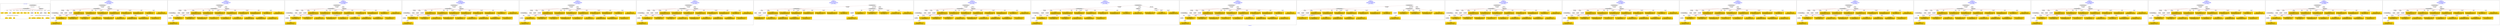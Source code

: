 digraph n0 {
fontcolor="blue"
remincross="true"
label="s06-npg.json"
subgraph cluster_0 {
label="1-correct model"
n2[style="filled",color="white",fillcolor="lightgray",label="CulturalHeritageObject1"];
n3[shape="plaintext",style="filled",fillcolor="gold",label="Copyright"];
n4[shape="plaintext",style="filled",fillcolor="gold",label="DateOfWork"];
n5[style="filled",color="white",fillcolor="lightgray",label="Person1"];
n6[shape="plaintext",style="filled",fillcolor="gold",label="Description"];
n7[shape="plaintext",style="filled",fillcolor="gold",label="Dimension"];
n8[shape="plaintext",style="filled",fillcolor="gold",label="Medium"];
n9[shape="plaintext",style="filled",fillcolor="gold",label="CreditLine"];
n10[shape="plaintext",style="filled",fillcolor="gold",label="Owner"];
n11[style="filled",color="white",fillcolor="lightgray",label="Concept2"];
n12[shape="plaintext",style="filled",fillcolor="gold",label="Title"];
n13[shape="plaintext",style="filled",fillcolor="gold",label="Ref"];
n14[style="filled",color="white",fillcolor="lightgray",label="Person2"];
n15[style="filled",color="white",fillcolor="lightgray",label="Concept1"];
n16[shape="plaintext",style="filled",fillcolor="gold",label="birthDate"];
n17[shape="plaintext",style="filled",fillcolor="gold",label="deathDate"];
n18[shape="plaintext",style="filled",fillcolor="gold",label="Artist"];
n19[shape="plaintext",style="filled",fillcolor="gold",label="sitterBirthDate"];
n20[shape="plaintext",style="filled",fillcolor="gold",label="sitterDeathDate"];
n21[shape="plaintext",style="filled",fillcolor="gold",label="values"];
n22[style="filled",color="white",fillcolor="lightgray",label="EuropeanaAggregation1"];
n23[style="filled",color="white",fillcolor="lightgray",label="WebResource1"];
n24[shape="plaintext",style="filled",fillcolor="gold",label="Image"];
n25[shape="plaintext",style="filled",fillcolor="gold",label="Classification"];
n26[shape="plaintext",style="filled",fillcolor="gold",label="values"];
}
subgraph cluster_1 {
label="candidate 0\nlink coherence:0.88\nnode coherence:0.88\nconfidence:0.3751104795885219\nmapping score:0.5202220117146925\ncost:321.99983\n-precision:0.48-recall:0.5"
n28[style="filled",color="white",fillcolor="lightgray",label="CulturalHeritageObject1"];
n29[style="filled",color="white",fillcolor="lightgray",label="CulturalHeritageObject2"];
n30[style="filled",color="white",fillcolor="lightgray",label="Person1"];
n31[style="filled",color="white",fillcolor="lightgray",label="Concept1"];
n32[style="filled",color="white",fillcolor="lightgray",label="Document1"];
n33[style="filled",color="white",fillcolor="lightgray",label="Document2"];
n34[style="filled",color="white",fillcolor="lightgray",label="EuropeanaAggregation1"];
n35[style="filled",color="white",fillcolor="lightgray",label="WebResource1"];
n36[shape="plaintext",style="filled",fillcolor="gold",label="Classification\n[Concept,prefLabel,0.52]\n[Person,biographicalInformation,0.267]\n[CulturalHeritageObject,description,0.127]\n[Person,nameOfThePerson,0.086]"];
n37[shape="plaintext",style="filled",fillcolor="gold",label="Ref\n[CulturalHeritageObject,description,0.445]\n[CulturalHeritageObject,provenance,0.284]\n[CulturalHeritageObject,title,0.171]\n[Person,nameOfThePerson,0.099]"];
n38[shape="plaintext",style="filled",fillcolor="gold",label="Artist\n[Person,nameOfThePerson,0.393]\n[Document,classLink,0.311]\n[CulturalHeritageObject,description,0.173]\n[CulturalHeritageObject,provenance,0.123]"];
n39[shape="plaintext",style="filled",fillcolor="gold",label="Dimension\n[CulturalHeritageObject,extent,0.602]\n[CulturalHeritageObject,description,0.21]\n[CulturalHeritageObject,provenance,0.099]\n[CulturalHeritageObject,title,0.088]"];
n40[shape="plaintext",style="filled",fillcolor="gold",label="Copyright\n[CulturalHeritageObject,provenance,0.421]\n[CulturalHeritageObject,description,0.308]\n[CulturalHeritageObject,title,0.139]\n[Person,biographicalInformation,0.132]"];
n41[shape="plaintext",style="filled",fillcolor="gold",label="birthDate\n[Person,dateOfBirth,0.349]\n[Person,dateOfDeath,0.275]\n[CulturalHeritageObject,description,0.214]\n[CulturalHeritageObject,title,0.162]"];
n42[shape="plaintext",style="filled",fillcolor="gold",label="values\n[CulturalHeritageObject,description,0.388]\n[Concept,prefLabel,0.3]\n[Person,biographicalInformation,0.196]\n[CulturalHeritageObject,title,0.116]"];
n43[shape="plaintext",style="filled",fillcolor="gold",label="CreditLine\n[CulturalHeritageObject,provenance,0.484]\n[CulturalHeritageObject,description,0.198]\n[Person,biographicalInformation,0.187]\n[CulturalHeritageObject,title,0.13]"];
n44[shape="plaintext",style="filled",fillcolor="gold",label="Description\n[Person,biographicalInformation,0.481]\n[CulturalHeritageObject,description,0.366]\n[CulturalHeritageObject,title,0.09]\n[CulturalHeritageObject,provenance,0.062]"];
n45[shape="plaintext",style="filled",fillcolor="gold",label="sitterDeathDate\n[CulturalHeritageObject,description,0.284]\n[CulturalHeritageObject,title,0.28]\n[Person,dateOfDeath,0.237]\n[CulturalHeritageObject,created,0.2]"];
n46[shape="plaintext",style="filled",fillcolor="gold",label="sitterBirthDate\n[CulturalHeritageObject,description,0.261]\n[Person,dateOfDeath,0.25]\n[CulturalHeritageObject,title,0.249]\n[Person,dateOfBirth,0.24]"];
n47[shape="plaintext",style="filled",fillcolor="gold",label="Image\n[WebResource,classLink,0.652]\n[Document,classLink,0.329]\n[CulturalHeritageObject,description,0.014]\n[CulturalHeritageObject,medium,0.005]"];
n48[shape="plaintext",style="filled",fillcolor="gold",label="Medium\n[CulturalHeritageObject,medium,0.847]\n[CulturalHeritageObject,provenance,0.064]\n[CulturalHeritageObject,description,0.045]\n[Concept,prefLabel,0.044]"];
n49[shape="plaintext",style="filled",fillcolor="gold",label="deathDate\n[Person,dateOfDeath,0.298]\n[CulturalHeritageObject,created,0.265]\n[CulturalHeritageObject,title,0.228]\n[CulturalHeritageObject,description,0.21]"];
n50[shape="plaintext",style="filled",fillcolor="gold",label="Owner\n[CulturalHeritageObject,provenance,0.452]\n[Person,biographicalInformation,0.242]\n[CulturalHeritageObject,description,0.199]\n[CulturalHeritageObject,title,0.107]"];
n51[shape="plaintext",style="filled",fillcolor="gold",label="values\n[Person,nameOfThePerson,0.322]\n[Document,classLink,0.269]\n[CulturalHeritageObject,description,0.211]\n[CulturalHeritageObject,provenance,0.199]"];
n52[shape="plaintext",style="filled",fillcolor="gold",label="Title\n[CulturalHeritageObject,description,0.283]\n[Person,nameOfThePerson,0.262]\n[Document,classLink,0.247]\n[CulturalHeritageObject,provenance,0.207]"];
n53[shape="plaintext",style="filled",fillcolor="gold",label="DateOfWork\n[CulturalHeritageObject,created,0.349]\n[Person,dateOfBirth,0.32]\n[Person,dateOfDeath,0.29]\n[CulturalHeritageObject,description,0.04]"];
}
subgraph cluster_2 {
label="candidate 1\nlink coherence:0.88\nnode coherence:0.88\nconfidence:0.37379405565377566\nmapping score:0.5197832037364437\ncost:222.99983\n-precision:0.48-recall:0.5"
n55[style="filled",color="white",fillcolor="lightgray",label="CulturalHeritageObject1"];
n56[style="filled",color="white",fillcolor="lightgray",label="CulturalHeritageObject2"];
n57[style="filled",color="white",fillcolor="lightgray",label="Person1"];
n58[style="filled",color="white",fillcolor="lightgray",label="Concept1"];
n59[style="filled",color="white",fillcolor="lightgray",label="Document1"];
n60[style="filled",color="white",fillcolor="lightgray",label="Document2"];
n61[style="filled",color="white",fillcolor="lightgray",label="EuropeanaAggregation1"];
n62[style="filled",color="white",fillcolor="lightgray",label="WebResource1"];
n63[shape="plaintext",style="filled",fillcolor="gold",label="Classification\n[Concept,prefLabel,0.52]\n[Person,biographicalInformation,0.267]\n[CulturalHeritageObject,description,0.127]\n[Person,nameOfThePerson,0.086]"];
n64[shape="plaintext",style="filled",fillcolor="gold",label="Title\n[CulturalHeritageObject,description,0.283]\n[Person,nameOfThePerson,0.262]\n[Document,classLink,0.247]\n[CulturalHeritageObject,provenance,0.207]"];
n65[shape="plaintext",style="filled",fillcolor="gold",label="values\n[CulturalHeritageObject,description,0.388]\n[Concept,prefLabel,0.3]\n[Person,biographicalInformation,0.196]\n[CulturalHeritageObject,title,0.116]"];
n66[shape="plaintext",style="filled",fillcolor="gold",label="values\n[Person,nameOfThePerson,0.322]\n[Document,classLink,0.269]\n[CulturalHeritageObject,description,0.211]\n[CulturalHeritageObject,provenance,0.199]"];
n67[shape="plaintext",style="filled",fillcolor="gold",label="Dimension\n[CulturalHeritageObject,extent,0.602]\n[CulturalHeritageObject,description,0.21]\n[CulturalHeritageObject,provenance,0.099]\n[CulturalHeritageObject,title,0.088]"];
n68[shape="plaintext",style="filled",fillcolor="gold",label="Copyright\n[CulturalHeritageObject,provenance,0.421]\n[CulturalHeritageObject,description,0.308]\n[CulturalHeritageObject,title,0.139]\n[Person,biographicalInformation,0.132]"];
n69[shape="plaintext",style="filled",fillcolor="gold",label="birthDate\n[Person,dateOfBirth,0.349]\n[Person,dateOfDeath,0.275]\n[CulturalHeritageObject,description,0.214]\n[CulturalHeritageObject,title,0.162]"];
n70[shape="plaintext",style="filled",fillcolor="gold",label="sitterBirthDate\n[CulturalHeritageObject,description,0.261]\n[Person,dateOfDeath,0.25]\n[CulturalHeritageObject,title,0.249]\n[Person,dateOfBirth,0.24]"];
n71[shape="plaintext",style="filled",fillcolor="gold",label="CreditLine\n[CulturalHeritageObject,provenance,0.484]\n[CulturalHeritageObject,description,0.198]\n[Person,biographicalInformation,0.187]\n[CulturalHeritageObject,title,0.13]"];
n72[shape="plaintext",style="filled",fillcolor="gold",label="Description\n[Person,biographicalInformation,0.481]\n[CulturalHeritageObject,description,0.366]\n[CulturalHeritageObject,title,0.09]\n[CulturalHeritageObject,provenance,0.062]"];
n73[shape="plaintext",style="filled",fillcolor="gold",label="sitterDeathDate\n[CulturalHeritageObject,description,0.284]\n[CulturalHeritageObject,title,0.28]\n[Person,dateOfDeath,0.237]\n[CulturalHeritageObject,created,0.2]"];
n74[shape="plaintext",style="filled",fillcolor="gold",label="Ref\n[CulturalHeritageObject,description,0.445]\n[CulturalHeritageObject,provenance,0.284]\n[CulturalHeritageObject,title,0.171]\n[Person,nameOfThePerson,0.099]"];
n75[shape="plaintext",style="filled",fillcolor="gold",label="Image\n[WebResource,classLink,0.652]\n[Document,classLink,0.329]\n[CulturalHeritageObject,description,0.014]\n[CulturalHeritageObject,medium,0.005]"];
n76[shape="plaintext",style="filled",fillcolor="gold",label="Medium\n[CulturalHeritageObject,medium,0.847]\n[CulturalHeritageObject,provenance,0.064]\n[CulturalHeritageObject,description,0.045]\n[Concept,prefLabel,0.044]"];
n77[shape="plaintext",style="filled",fillcolor="gold",label="deathDate\n[Person,dateOfDeath,0.298]\n[CulturalHeritageObject,created,0.265]\n[CulturalHeritageObject,title,0.228]\n[CulturalHeritageObject,description,0.21]"];
n78[shape="plaintext",style="filled",fillcolor="gold",label="Owner\n[CulturalHeritageObject,provenance,0.452]\n[Person,biographicalInformation,0.242]\n[CulturalHeritageObject,description,0.199]\n[CulturalHeritageObject,title,0.107]"];
n79[shape="plaintext",style="filled",fillcolor="gold",label="Artist\n[Person,nameOfThePerson,0.393]\n[Document,classLink,0.311]\n[CulturalHeritageObject,description,0.173]\n[CulturalHeritageObject,provenance,0.123]"];
n80[shape="plaintext",style="filled",fillcolor="gold",label="DateOfWork\n[CulturalHeritageObject,created,0.349]\n[Person,dateOfBirth,0.32]\n[Person,dateOfDeath,0.29]\n[CulturalHeritageObject,description,0.04]"];
}
subgraph cluster_3 {
label="candidate 10\nlink coherence:0.88\nnode coherence:0.88\nconfidence:0.36439484599818833\nmapping score:0.516650133851248\ncost:222.99983\n-precision:0.48-recall:0.5"
n82[style="filled",color="white",fillcolor="lightgray",label="CulturalHeritageObject1"];
n83[style="filled",color="white",fillcolor="lightgray",label="CulturalHeritageObject2"];
n84[style="filled",color="white",fillcolor="lightgray",label="Person1"];
n85[style="filled",color="white",fillcolor="lightgray",label="Concept1"];
n86[style="filled",color="white",fillcolor="lightgray",label="Document1"];
n87[style="filled",color="white",fillcolor="lightgray",label="Document2"];
n88[style="filled",color="white",fillcolor="lightgray",label="EuropeanaAggregation1"];
n89[style="filled",color="white",fillcolor="lightgray",label="WebResource1"];
n90[shape="plaintext",style="filled",fillcolor="gold",label="Classification\n[Concept,prefLabel,0.52]\n[Person,biographicalInformation,0.267]\n[CulturalHeritageObject,description,0.127]\n[Person,nameOfThePerson,0.086]"];
n91[shape="plaintext",style="filled",fillcolor="gold",label="Ref\n[CulturalHeritageObject,description,0.445]\n[CulturalHeritageObject,provenance,0.284]\n[CulturalHeritageObject,title,0.171]\n[Person,nameOfThePerson,0.099]"];
n92[shape="plaintext",style="filled",fillcolor="gold",label="values\n[CulturalHeritageObject,description,0.388]\n[Concept,prefLabel,0.3]\n[Person,biographicalInformation,0.196]\n[CulturalHeritageObject,title,0.116]"];
n93[shape="plaintext",style="filled",fillcolor="gold",label="Artist\n[Person,nameOfThePerson,0.393]\n[Document,classLink,0.311]\n[CulturalHeritageObject,description,0.173]\n[CulturalHeritageObject,provenance,0.123]"];
n94[shape="plaintext",style="filled",fillcolor="gold",label="Dimension\n[CulturalHeritageObject,extent,0.602]\n[CulturalHeritageObject,description,0.21]\n[CulturalHeritageObject,provenance,0.099]\n[CulturalHeritageObject,title,0.088]"];
n95[shape="plaintext",style="filled",fillcolor="gold",label="Copyright\n[CulturalHeritageObject,provenance,0.421]\n[CulturalHeritageObject,description,0.308]\n[CulturalHeritageObject,title,0.139]\n[Person,biographicalInformation,0.132]"];
n96[shape="plaintext",style="filled",fillcolor="gold",label="birthDate\n[Person,dateOfBirth,0.349]\n[Person,dateOfDeath,0.275]\n[CulturalHeritageObject,description,0.214]\n[CulturalHeritageObject,title,0.162]"];
n97[shape="plaintext",style="filled",fillcolor="gold",label="CreditLine\n[CulturalHeritageObject,provenance,0.484]\n[CulturalHeritageObject,description,0.198]\n[Person,biographicalInformation,0.187]\n[CulturalHeritageObject,title,0.13]"];
n98[shape="plaintext",style="filled",fillcolor="gold",label="Description\n[Person,biographicalInformation,0.481]\n[CulturalHeritageObject,description,0.366]\n[CulturalHeritageObject,title,0.09]\n[CulturalHeritageObject,provenance,0.062]"];
n99[shape="plaintext",style="filled",fillcolor="gold",label="sitterDeathDate\n[CulturalHeritageObject,description,0.284]\n[CulturalHeritageObject,title,0.28]\n[Person,dateOfDeath,0.237]\n[CulturalHeritageObject,created,0.2]"];
n100[shape="plaintext",style="filled",fillcolor="gold",label="sitterBirthDate\n[CulturalHeritageObject,description,0.261]\n[Person,dateOfDeath,0.25]\n[CulturalHeritageObject,title,0.249]\n[Person,dateOfBirth,0.24]"];
n101[shape="plaintext",style="filled",fillcolor="gold",label="Image\n[WebResource,classLink,0.652]\n[Document,classLink,0.329]\n[CulturalHeritageObject,description,0.014]\n[CulturalHeritageObject,medium,0.005]"];
n102[shape="plaintext",style="filled",fillcolor="gold",label="Medium\n[CulturalHeritageObject,medium,0.847]\n[CulturalHeritageObject,provenance,0.064]\n[CulturalHeritageObject,description,0.045]\n[Concept,prefLabel,0.044]"];
n103[shape="plaintext",style="filled",fillcolor="gold",label="deathDate\n[Person,dateOfDeath,0.298]\n[CulturalHeritageObject,created,0.265]\n[CulturalHeritageObject,title,0.228]\n[CulturalHeritageObject,description,0.21]"];
n104[shape="plaintext",style="filled",fillcolor="gold",label="Owner\n[CulturalHeritageObject,provenance,0.452]\n[Person,biographicalInformation,0.242]\n[CulturalHeritageObject,description,0.199]\n[CulturalHeritageObject,title,0.107]"];
n105[shape="plaintext",style="filled",fillcolor="gold",label="values\n[Person,nameOfThePerson,0.322]\n[Document,classLink,0.269]\n[CulturalHeritageObject,description,0.211]\n[CulturalHeritageObject,provenance,0.199]"];
n106[shape="plaintext",style="filled",fillcolor="gold",label="Title\n[CulturalHeritageObject,description,0.283]\n[Person,nameOfThePerson,0.262]\n[Document,classLink,0.247]\n[CulturalHeritageObject,provenance,0.207]"];
n107[shape="plaintext",style="filled",fillcolor="gold",label="DateOfWork\n[CulturalHeritageObject,created,0.349]\n[Person,dateOfBirth,0.32]\n[Person,dateOfDeath,0.29]\n[CulturalHeritageObject,description,0.04]"];
}
subgraph cluster_4 {
label="candidate 11\nlink coherence:0.88\nnode coherence:0.88\nconfidence:0.3630836150982555\nmapping score:0.5162130568846036\ncost:222.99983\n-precision:0.44-recall:0.46"
n109[style="filled",color="white",fillcolor="lightgray",label="CulturalHeritageObject1"];
n110[style="filled",color="white",fillcolor="lightgray",label="CulturalHeritageObject2"];
n111[style="filled",color="white",fillcolor="lightgray",label="Person1"];
n112[style="filled",color="white",fillcolor="lightgray",label="Concept1"];
n113[style="filled",color="white",fillcolor="lightgray",label="Document1"];
n114[style="filled",color="white",fillcolor="lightgray",label="Document2"];
n115[style="filled",color="white",fillcolor="lightgray",label="EuropeanaAggregation1"];
n116[style="filled",color="white",fillcolor="lightgray",label="WebResource1"];
n117[shape="plaintext",style="filled",fillcolor="gold",label="Classification\n[Concept,prefLabel,0.52]\n[Person,biographicalInformation,0.267]\n[CulturalHeritageObject,description,0.127]\n[Person,nameOfThePerson,0.086]"];
n118[shape="plaintext",style="filled",fillcolor="gold",label="Ref\n[CulturalHeritageObject,description,0.445]\n[CulturalHeritageObject,provenance,0.284]\n[CulturalHeritageObject,title,0.171]\n[Person,nameOfThePerson,0.099]"];
n119[shape="plaintext",style="filled",fillcolor="gold",label="values\n[CulturalHeritageObject,description,0.388]\n[Concept,prefLabel,0.3]\n[Person,biographicalInformation,0.196]\n[CulturalHeritageObject,title,0.116]"];
n120[shape="plaintext",style="filled",fillcolor="gold",label="Artist\n[Person,nameOfThePerson,0.393]\n[Document,classLink,0.311]\n[CulturalHeritageObject,description,0.173]\n[CulturalHeritageObject,provenance,0.123]"];
n121[shape="plaintext",style="filled",fillcolor="gold",label="Dimension\n[CulturalHeritageObject,extent,0.602]\n[CulturalHeritageObject,description,0.21]\n[CulturalHeritageObject,provenance,0.099]\n[CulturalHeritageObject,title,0.088]"];
n122[shape="plaintext",style="filled",fillcolor="gold",label="Description\n[Person,biographicalInformation,0.481]\n[CulturalHeritageObject,description,0.366]\n[CulturalHeritageObject,title,0.09]\n[CulturalHeritageObject,provenance,0.062]"];
n123[shape="plaintext",style="filled",fillcolor="gold",label="birthDate\n[Person,dateOfBirth,0.349]\n[Person,dateOfDeath,0.275]\n[CulturalHeritageObject,description,0.214]\n[CulturalHeritageObject,title,0.162]"];
n124[shape="plaintext",style="filled",fillcolor="gold",label="sitterDeathDate\n[CulturalHeritageObject,description,0.284]\n[CulturalHeritageObject,title,0.28]\n[Person,dateOfDeath,0.237]\n[CulturalHeritageObject,created,0.2]"];
n125[shape="plaintext",style="filled",fillcolor="gold",label="CreditLine\n[CulturalHeritageObject,provenance,0.484]\n[CulturalHeritageObject,description,0.198]\n[Person,biographicalInformation,0.187]\n[CulturalHeritageObject,title,0.13]"];
n126[shape="plaintext",style="filled",fillcolor="gold",label="Copyright\n[CulturalHeritageObject,provenance,0.421]\n[CulturalHeritageObject,description,0.308]\n[CulturalHeritageObject,title,0.139]\n[Person,biographicalInformation,0.132]"];
n127[shape="plaintext",style="filled",fillcolor="gold",label="sitterBirthDate\n[CulturalHeritageObject,description,0.261]\n[Person,dateOfDeath,0.25]\n[CulturalHeritageObject,title,0.249]\n[Person,dateOfBirth,0.24]"];
n128[shape="plaintext",style="filled",fillcolor="gold",label="Image\n[WebResource,classLink,0.652]\n[Document,classLink,0.329]\n[CulturalHeritageObject,description,0.014]\n[CulturalHeritageObject,medium,0.005]"];
n129[shape="plaintext",style="filled",fillcolor="gold",label="Medium\n[CulturalHeritageObject,medium,0.847]\n[CulturalHeritageObject,provenance,0.064]\n[CulturalHeritageObject,description,0.045]\n[Concept,prefLabel,0.044]"];
n130[shape="plaintext",style="filled",fillcolor="gold",label="deathDate\n[Person,dateOfDeath,0.298]\n[CulturalHeritageObject,created,0.265]\n[CulturalHeritageObject,title,0.228]\n[CulturalHeritageObject,description,0.21]"];
n131[shape="plaintext",style="filled",fillcolor="gold",label="Owner\n[CulturalHeritageObject,provenance,0.452]\n[Person,biographicalInformation,0.242]\n[CulturalHeritageObject,description,0.199]\n[CulturalHeritageObject,title,0.107]"];
n132[shape="plaintext",style="filled",fillcolor="gold",label="values\n[Person,nameOfThePerson,0.322]\n[Document,classLink,0.269]\n[CulturalHeritageObject,description,0.211]\n[CulturalHeritageObject,provenance,0.199]"];
n133[shape="plaintext",style="filled",fillcolor="gold",label="Title\n[CulturalHeritageObject,description,0.283]\n[Person,nameOfThePerson,0.262]\n[Document,classLink,0.247]\n[CulturalHeritageObject,provenance,0.207]"];
n134[shape="plaintext",style="filled",fillcolor="gold",label="DateOfWork\n[CulturalHeritageObject,created,0.349]\n[Person,dateOfBirth,0.32]\n[Person,dateOfDeath,0.29]\n[CulturalHeritageObject,description,0.04]"];
}
subgraph cluster_5 {
label="candidate 12\nlink coherence:0.88\nnode coherence:0.88\nconfidence:0.3615498120252024\nmapping score:0.515701789193586\ncost:222.99983\n-precision:0.48-recall:0.5"
n136[style="filled",color="white",fillcolor="lightgray",label="CulturalHeritageObject1"];
n137[style="filled",color="white",fillcolor="lightgray",label="CulturalHeritageObject2"];
n138[style="filled",color="white",fillcolor="lightgray",label="Person1"];
n139[style="filled",color="white",fillcolor="lightgray",label="Concept1"];
n140[style="filled",color="white",fillcolor="lightgray",label="Document1"];
n141[style="filled",color="white",fillcolor="lightgray",label="Document2"];
n142[style="filled",color="white",fillcolor="lightgray",label="EuropeanaAggregation1"];
n143[style="filled",color="white",fillcolor="lightgray",label="WebResource1"];
n144[shape="plaintext",style="filled",fillcolor="gold",label="Classification\n[Concept,prefLabel,0.52]\n[Person,biographicalInformation,0.267]\n[CulturalHeritageObject,description,0.127]\n[Person,nameOfThePerson,0.086]"];
n145[shape="plaintext",style="filled",fillcolor="gold",label="Ref\n[CulturalHeritageObject,description,0.445]\n[CulturalHeritageObject,provenance,0.284]\n[CulturalHeritageObject,title,0.171]\n[Person,nameOfThePerson,0.099]"];
n146[shape="plaintext",style="filled",fillcolor="gold",label="values\n[CulturalHeritageObject,description,0.388]\n[Concept,prefLabel,0.3]\n[Person,biographicalInformation,0.196]\n[CulturalHeritageObject,title,0.116]"];
n147[shape="plaintext",style="filled",fillcolor="gold",label="Artist\n[Person,nameOfThePerson,0.393]\n[Document,classLink,0.311]\n[CulturalHeritageObject,description,0.173]\n[CulturalHeritageObject,provenance,0.123]"];
n148[shape="plaintext",style="filled",fillcolor="gold",label="Dimension\n[CulturalHeritageObject,extent,0.602]\n[CulturalHeritageObject,description,0.21]\n[CulturalHeritageObject,provenance,0.099]\n[CulturalHeritageObject,title,0.088]"];
n149[shape="plaintext",style="filled",fillcolor="gold",label="Owner\n[CulturalHeritageObject,provenance,0.452]\n[Person,biographicalInformation,0.242]\n[CulturalHeritageObject,description,0.199]\n[CulturalHeritageObject,title,0.107]"];
n150[shape="plaintext",style="filled",fillcolor="gold",label="birthDate\n[Person,dateOfBirth,0.349]\n[Person,dateOfDeath,0.275]\n[CulturalHeritageObject,description,0.214]\n[CulturalHeritageObject,title,0.162]"];
n151[shape="plaintext",style="filled",fillcolor="gold",label="values\n[Person,nameOfThePerson,0.322]\n[Document,classLink,0.269]\n[CulturalHeritageObject,description,0.211]\n[CulturalHeritageObject,provenance,0.199]"];
n152[shape="plaintext",style="filled",fillcolor="gold",label="Copyright\n[CulturalHeritageObject,provenance,0.421]\n[CulturalHeritageObject,description,0.308]\n[CulturalHeritageObject,title,0.139]\n[Person,biographicalInformation,0.132]"];
n153[shape="plaintext",style="filled",fillcolor="gold",label="Description\n[Person,biographicalInformation,0.481]\n[CulturalHeritageObject,description,0.366]\n[CulturalHeritageObject,title,0.09]\n[CulturalHeritageObject,provenance,0.062]"];
n154[shape="plaintext",style="filled",fillcolor="gold",label="sitterDeathDate\n[CulturalHeritageObject,description,0.284]\n[CulturalHeritageObject,title,0.28]\n[Person,dateOfDeath,0.237]\n[CulturalHeritageObject,created,0.2]"];
n155[shape="plaintext",style="filled",fillcolor="gold",label="sitterBirthDate\n[CulturalHeritageObject,description,0.261]\n[Person,dateOfDeath,0.25]\n[CulturalHeritageObject,title,0.249]\n[Person,dateOfBirth,0.24]"];
n156[shape="plaintext",style="filled",fillcolor="gold",label="Image\n[WebResource,classLink,0.652]\n[Document,classLink,0.329]\n[CulturalHeritageObject,description,0.014]\n[CulturalHeritageObject,medium,0.005]"];
n157[shape="plaintext",style="filled",fillcolor="gold",label="Medium\n[CulturalHeritageObject,medium,0.847]\n[CulturalHeritageObject,provenance,0.064]\n[CulturalHeritageObject,description,0.045]\n[Concept,prefLabel,0.044]"];
n158[shape="plaintext",style="filled",fillcolor="gold",label="deathDate\n[Person,dateOfDeath,0.298]\n[CulturalHeritageObject,created,0.265]\n[CulturalHeritageObject,title,0.228]\n[CulturalHeritageObject,description,0.21]"];
n159[shape="plaintext",style="filled",fillcolor="gold",label="CreditLine\n[CulturalHeritageObject,provenance,0.484]\n[CulturalHeritageObject,description,0.198]\n[Person,biographicalInformation,0.187]\n[CulturalHeritageObject,title,0.13]"];
n160[shape="plaintext",style="filled",fillcolor="gold",label="Title\n[CulturalHeritageObject,description,0.283]\n[Person,nameOfThePerson,0.262]\n[Document,classLink,0.247]\n[CulturalHeritageObject,provenance,0.207]"];
n161[shape="plaintext",style="filled",fillcolor="gold",label="DateOfWork\n[CulturalHeritageObject,created,0.349]\n[Person,dateOfBirth,0.32]\n[Person,dateOfDeath,0.29]\n[CulturalHeritageObject,description,0.04]"];
}
subgraph cluster_6 {
label="candidate 13\nlink coherence:0.84\nnode coherence:0.88\nconfidence:0.3751104795885219\nmapping score:0.5202220117146925\ncost:321.99984\n-precision:0.44-recall:0.46"
n163[style="filled",color="white",fillcolor="lightgray",label="CulturalHeritageObject1"];
n164[style="filled",color="white",fillcolor="lightgray",label="CulturalHeritageObject2"];
n165[style="filled",color="white",fillcolor="lightgray",label="Person1"];
n166[style="filled",color="white",fillcolor="lightgray",label="Concept1"];
n167[style="filled",color="white",fillcolor="lightgray",label="Document1"];
n168[style="filled",color="white",fillcolor="lightgray",label="Document2"];
n169[style="filled",color="white",fillcolor="lightgray",label="EuropeanaAggregation1"];
n170[style="filled",color="white",fillcolor="lightgray",label="WebResource1"];
n171[shape="plaintext",style="filled",fillcolor="gold",label="Classification\n[Concept,prefLabel,0.52]\n[Person,biographicalInformation,0.267]\n[CulturalHeritageObject,description,0.127]\n[Person,nameOfThePerson,0.086]"];
n172[shape="plaintext",style="filled",fillcolor="gold",label="Ref\n[CulturalHeritageObject,description,0.445]\n[CulturalHeritageObject,provenance,0.284]\n[CulturalHeritageObject,title,0.171]\n[Person,nameOfThePerson,0.099]"];
n173[shape="plaintext",style="filled",fillcolor="gold",label="Artist\n[Person,nameOfThePerson,0.393]\n[Document,classLink,0.311]\n[CulturalHeritageObject,description,0.173]\n[CulturalHeritageObject,provenance,0.123]"];
n174[shape="plaintext",style="filled",fillcolor="gold",label="Dimension\n[CulturalHeritageObject,extent,0.602]\n[CulturalHeritageObject,description,0.21]\n[CulturalHeritageObject,provenance,0.099]\n[CulturalHeritageObject,title,0.088]"];
n175[shape="plaintext",style="filled",fillcolor="gold",label="Copyright\n[CulturalHeritageObject,provenance,0.421]\n[CulturalHeritageObject,description,0.308]\n[CulturalHeritageObject,title,0.139]\n[Person,biographicalInformation,0.132]"];
n176[shape="plaintext",style="filled",fillcolor="gold",label="birthDate\n[Person,dateOfBirth,0.349]\n[Person,dateOfDeath,0.275]\n[CulturalHeritageObject,description,0.214]\n[CulturalHeritageObject,title,0.162]"];
n177[shape="plaintext",style="filled",fillcolor="gold",label="values\n[CulturalHeritageObject,description,0.388]\n[Concept,prefLabel,0.3]\n[Person,biographicalInformation,0.196]\n[CulturalHeritageObject,title,0.116]"];
n178[shape="plaintext",style="filled",fillcolor="gold",label="CreditLine\n[CulturalHeritageObject,provenance,0.484]\n[CulturalHeritageObject,description,0.198]\n[Person,biographicalInformation,0.187]\n[CulturalHeritageObject,title,0.13]"];
n179[shape="plaintext",style="filled",fillcolor="gold",label="Description\n[Person,biographicalInformation,0.481]\n[CulturalHeritageObject,description,0.366]\n[CulturalHeritageObject,title,0.09]\n[CulturalHeritageObject,provenance,0.062]"];
n180[shape="plaintext",style="filled",fillcolor="gold",label="sitterDeathDate\n[CulturalHeritageObject,description,0.284]\n[CulturalHeritageObject,title,0.28]\n[Person,dateOfDeath,0.237]\n[CulturalHeritageObject,created,0.2]"];
n181[shape="plaintext",style="filled",fillcolor="gold",label="sitterBirthDate\n[CulturalHeritageObject,description,0.261]\n[Person,dateOfDeath,0.25]\n[CulturalHeritageObject,title,0.249]\n[Person,dateOfBirth,0.24]"];
n182[shape="plaintext",style="filled",fillcolor="gold",label="Image\n[WebResource,classLink,0.652]\n[Document,classLink,0.329]\n[CulturalHeritageObject,description,0.014]\n[CulturalHeritageObject,medium,0.005]"];
n183[shape="plaintext",style="filled",fillcolor="gold",label="Medium\n[CulturalHeritageObject,medium,0.847]\n[CulturalHeritageObject,provenance,0.064]\n[CulturalHeritageObject,description,0.045]\n[Concept,prefLabel,0.044]"];
n184[shape="plaintext",style="filled",fillcolor="gold",label="deathDate\n[Person,dateOfDeath,0.298]\n[CulturalHeritageObject,created,0.265]\n[CulturalHeritageObject,title,0.228]\n[CulturalHeritageObject,description,0.21]"];
n185[shape="plaintext",style="filled",fillcolor="gold",label="Owner\n[CulturalHeritageObject,provenance,0.452]\n[Person,biographicalInformation,0.242]\n[CulturalHeritageObject,description,0.199]\n[CulturalHeritageObject,title,0.107]"];
n186[shape="plaintext",style="filled",fillcolor="gold",label="values\n[Person,nameOfThePerson,0.322]\n[Document,classLink,0.269]\n[CulturalHeritageObject,description,0.211]\n[CulturalHeritageObject,provenance,0.199]"];
n187[shape="plaintext",style="filled",fillcolor="gold",label="Title\n[CulturalHeritageObject,description,0.283]\n[Person,nameOfThePerson,0.262]\n[Document,classLink,0.247]\n[CulturalHeritageObject,provenance,0.207]"];
n188[shape="plaintext",style="filled",fillcolor="gold",label="DateOfWork\n[CulturalHeritageObject,created,0.349]\n[Person,dateOfBirth,0.32]\n[Person,dateOfDeath,0.29]\n[CulturalHeritageObject,description,0.04]"];
}
subgraph cluster_7 {
label="candidate 14\nlink coherence:0.84\nnode coherence:0.88\nconfidence:0.3751104795885219\nmapping score:0.5202220117146925\ncost:421.009842\n-precision:0.48-recall:0.5"
n190[style="filled",color="white",fillcolor="lightgray",label="CulturalHeritageObject1"];
n191[style="filled",color="white",fillcolor="lightgray",label="Person1"];
n192[style="filled",color="white",fillcolor="lightgray",label="Concept1"];
n193[style="filled",color="white",fillcolor="lightgray",label="Document1"];
n194[style="filled",color="white",fillcolor="lightgray",label="CulturalHeritageObject2"];
n195[style="filled",color="white",fillcolor="lightgray",label="Document2"];
n196[style="filled",color="white",fillcolor="lightgray",label="EuropeanaAggregation1"];
n197[style="filled",color="white",fillcolor="lightgray",label="WebResource1"];
n198[shape="plaintext",style="filled",fillcolor="gold",label="Classification\n[Concept,prefLabel,0.52]\n[Person,biographicalInformation,0.267]\n[CulturalHeritageObject,description,0.127]\n[Person,nameOfThePerson,0.086]"];
n199[shape="plaintext",style="filled",fillcolor="gold",label="Ref\n[CulturalHeritageObject,description,0.445]\n[CulturalHeritageObject,provenance,0.284]\n[CulturalHeritageObject,title,0.171]\n[Person,nameOfThePerson,0.099]"];
n200[shape="plaintext",style="filled",fillcolor="gold",label="Artist\n[Person,nameOfThePerson,0.393]\n[Document,classLink,0.311]\n[CulturalHeritageObject,description,0.173]\n[CulturalHeritageObject,provenance,0.123]"];
n201[shape="plaintext",style="filled",fillcolor="gold",label="Dimension\n[CulturalHeritageObject,extent,0.602]\n[CulturalHeritageObject,description,0.21]\n[CulturalHeritageObject,provenance,0.099]\n[CulturalHeritageObject,title,0.088]"];
n202[shape="plaintext",style="filled",fillcolor="gold",label="Copyright\n[CulturalHeritageObject,provenance,0.421]\n[CulturalHeritageObject,description,0.308]\n[CulturalHeritageObject,title,0.139]\n[Person,biographicalInformation,0.132]"];
n203[shape="plaintext",style="filled",fillcolor="gold",label="birthDate\n[Person,dateOfBirth,0.349]\n[Person,dateOfDeath,0.275]\n[CulturalHeritageObject,description,0.214]\n[CulturalHeritageObject,title,0.162]"];
n204[shape="plaintext",style="filled",fillcolor="gold",label="values\n[CulturalHeritageObject,description,0.388]\n[Concept,prefLabel,0.3]\n[Person,biographicalInformation,0.196]\n[CulturalHeritageObject,title,0.116]"];
n205[shape="plaintext",style="filled",fillcolor="gold",label="CreditLine\n[CulturalHeritageObject,provenance,0.484]\n[CulturalHeritageObject,description,0.198]\n[Person,biographicalInformation,0.187]\n[CulturalHeritageObject,title,0.13]"];
n206[shape="plaintext",style="filled",fillcolor="gold",label="Description\n[Person,biographicalInformation,0.481]\n[CulturalHeritageObject,description,0.366]\n[CulturalHeritageObject,title,0.09]\n[CulturalHeritageObject,provenance,0.062]"];
n207[shape="plaintext",style="filled",fillcolor="gold",label="sitterDeathDate\n[CulturalHeritageObject,description,0.284]\n[CulturalHeritageObject,title,0.28]\n[Person,dateOfDeath,0.237]\n[CulturalHeritageObject,created,0.2]"];
n208[shape="plaintext",style="filled",fillcolor="gold",label="sitterBirthDate\n[CulturalHeritageObject,description,0.261]\n[Person,dateOfDeath,0.25]\n[CulturalHeritageObject,title,0.249]\n[Person,dateOfBirth,0.24]"];
n209[shape="plaintext",style="filled",fillcolor="gold",label="Image\n[WebResource,classLink,0.652]\n[Document,classLink,0.329]\n[CulturalHeritageObject,description,0.014]\n[CulturalHeritageObject,medium,0.005]"];
n210[shape="plaintext",style="filled",fillcolor="gold",label="Medium\n[CulturalHeritageObject,medium,0.847]\n[CulturalHeritageObject,provenance,0.064]\n[CulturalHeritageObject,description,0.045]\n[Concept,prefLabel,0.044]"];
n211[shape="plaintext",style="filled",fillcolor="gold",label="deathDate\n[Person,dateOfDeath,0.298]\n[CulturalHeritageObject,created,0.265]\n[CulturalHeritageObject,title,0.228]\n[CulturalHeritageObject,description,0.21]"];
n212[shape="plaintext",style="filled",fillcolor="gold",label="Owner\n[CulturalHeritageObject,provenance,0.452]\n[Person,biographicalInformation,0.242]\n[CulturalHeritageObject,description,0.199]\n[CulturalHeritageObject,title,0.107]"];
n213[shape="plaintext",style="filled",fillcolor="gold",label="values\n[Person,nameOfThePerson,0.322]\n[Document,classLink,0.269]\n[CulturalHeritageObject,description,0.211]\n[CulturalHeritageObject,provenance,0.199]"];
n214[shape="plaintext",style="filled",fillcolor="gold",label="Title\n[CulturalHeritageObject,description,0.283]\n[Person,nameOfThePerson,0.262]\n[Document,classLink,0.247]\n[CulturalHeritageObject,provenance,0.207]"];
n215[shape="plaintext",style="filled",fillcolor="gold",label="DateOfWork\n[CulturalHeritageObject,created,0.349]\n[Person,dateOfBirth,0.32]\n[Person,dateOfDeath,0.29]\n[CulturalHeritageObject,description,0.04]"];
}
subgraph cluster_8 {
label="candidate 15\nlink coherence:0.84\nnode coherence:0.88\nconfidence:0.3751104795885219\nmapping score:0.5202220117146925\ncost:421.009872\n-precision:0.48-recall:0.5"
n217[style="filled",color="white",fillcolor="lightgray",label="CulturalHeritageObject1"];
n218[style="filled",color="white",fillcolor="lightgray",label="CulturalHeritageObject2"];
n219[style="filled",color="white",fillcolor="lightgray",label="Person1"];
n220[style="filled",color="white",fillcolor="lightgray",label="Concept1"];
n221[style="filled",color="white",fillcolor="lightgray",label="Document1"];
n222[style="filled",color="white",fillcolor="lightgray",label="Document2"];
n223[style="filled",color="white",fillcolor="lightgray",label="EuropeanaAggregation1"];
n224[style="filled",color="white",fillcolor="lightgray",label="WebResource1"];
n225[shape="plaintext",style="filled",fillcolor="gold",label="Classification\n[Concept,prefLabel,0.52]\n[Person,biographicalInformation,0.267]\n[CulturalHeritageObject,description,0.127]\n[Person,nameOfThePerson,0.086]"];
n226[shape="plaintext",style="filled",fillcolor="gold",label="Ref\n[CulturalHeritageObject,description,0.445]\n[CulturalHeritageObject,provenance,0.284]\n[CulturalHeritageObject,title,0.171]\n[Person,nameOfThePerson,0.099]"];
n227[shape="plaintext",style="filled",fillcolor="gold",label="Artist\n[Person,nameOfThePerson,0.393]\n[Document,classLink,0.311]\n[CulturalHeritageObject,description,0.173]\n[CulturalHeritageObject,provenance,0.123]"];
n228[shape="plaintext",style="filled",fillcolor="gold",label="Dimension\n[CulturalHeritageObject,extent,0.602]\n[CulturalHeritageObject,description,0.21]\n[CulturalHeritageObject,provenance,0.099]\n[CulturalHeritageObject,title,0.088]"];
n229[shape="plaintext",style="filled",fillcolor="gold",label="Copyright\n[CulturalHeritageObject,provenance,0.421]\n[CulturalHeritageObject,description,0.308]\n[CulturalHeritageObject,title,0.139]\n[Person,biographicalInformation,0.132]"];
n230[shape="plaintext",style="filled",fillcolor="gold",label="birthDate\n[Person,dateOfBirth,0.349]\n[Person,dateOfDeath,0.275]\n[CulturalHeritageObject,description,0.214]\n[CulturalHeritageObject,title,0.162]"];
n231[shape="plaintext",style="filled",fillcolor="gold",label="values\n[CulturalHeritageObject,description,0.388]\n[Concept,prefLabel,0.3]\n[Person,biographicalInformation,0.196]\n[CulturalHeritageObject,title,0.116]"];
n232[shape="plaintext",style="filled",fillcolor="gold",label="CreditLine\n[CulturalHeritageObject,provenance,0.484]\n[CulturalHeritageObject,description,0.198]\n[Person,biographicalInformation,0.187]\n[CulturalHeritageObject,title,0.13]"];
n233[shape="plaintext",style="filled",fillcolor="gold",label="Description\n[Person,biographicalInformation,0.481]\n[CulturalHeritageObject,description,0.366]\n[CulturalHeritageObject,title,0.09]\n[CulturalHeritageObject,provenance,0.062]"];
n234[shape="plaintext",style="filled",fillcolor="gold",label="sitterDeathDate\n[CulturalHeritageObject,description,0.284]\n[CulturalHeritageObject,title,0.28]\n[Person,dateOfDeath,0.237]\n[CulturalHeritageObject,created,0.2]"];
n235[shape="plaintext",style="filled",fillcolor="gold",label="sitterBirthDate\n[CulturalHeritageObject,description,0.261]\n[Person,dateOfDeath,0.25]\n[CulturalHeritageObject,title,0.249]\n[Person,dateOfBirth,0.24]"];
n236[shape="plaintext",style="filled",fillcolor="gold",label="Image\n[WebResource,classLink,0.652]\n[Document,classLink,0.329]\n[CulturalHeritageObject,description,0.014]\n[CulturalHeritageObject,medium,0.005]"];
n237[shape="plaintext",style="filled",fillcolor="gold",label="Medium\n[CulturalHeritageObject,medium,0.847]\n[CulturalHeritageObject,provenance,0.064]\n[CulturalHeritageObject,description,0.045]\n[Concept,prefLabel,0.044]"];
n238[shape="plaintext",style="filled",fillcolor="gold",label="deathDate\n[Person,dateOfDeath,0.298]\n[CulturalHeritageObject,created,0.265]\n[CulturalHeritageObject,title,0.228]\n[CulturalHeritageObject,description,0.21]"];
n239[shape="plaintext",style="filled",fillcolor="gold",label="Owner\n[CulturalHeritageObject,provenance,0.452]\n[Person,biographicalInformation,0.242]\n[CulturalHeritageObject,description,0.199]\n[CulturalHeritageObject,title,0.107]"];
n240[shape="plaintext",style="filled",fillcolor="gold",label="values\n[Person,nameOfThePerson,0.322]\n[Document,classLink,0.269]\n[CulturalHeritageObject,description,0.211]\n[CulturalHeritageObject,provenance,0.199]"];
n241[shape="plaintext",style="filled",fillcolor="gold",label="Title\n[CulturalHeritageObject,description,0.283]\n[Person,nameOfThePerson,0.262]\n[Document,classLink,0.247]\n[CulturalHeritageObject,provenance,0.207]"];
n242[shape="plaintext",style="filled",fillcolor="gold",label="DateOfWork\n[CulturalHeritageObject,created,0.349]\n[Person,dateOfBirth,0.32]\n[Person,dateOfDeath,0.29]\n[CulturalHeritageObject,description,0.04]"];
}
subgraph cluster_9 {
label="candidate 16\nlink coherence:0.84\nnode coherence:0.88\nconfidence:0.3751104795885219\nmapping score:0.5202220117146925\ncost:421.009892\n-precision:0.44-recall:0.46"
n244[style="filled",color="white",fillcolor="lightgray",label="CulturalHeritageObject1"];
n245[style="filled",color="white",fillcolor="lightgray",label="CulturalHeritageObject2"];
n246[style="filled",color="white",fillcolor="lightgray",label="Concept1"];
n247[style="filled",color="white",fillcolor="lightgray",label="Document1"];
n248[style="filled",color="white",fillcolor="lightgray",label="Document2"];
n249[style="filled",color="white",fillcolor="lightgray",label="EuropeanaAggregation1"];
n250[style="filled",color="white",fillcolor="lightgray",label="WebResource1"];
n251[style="filled",color="white",fillcolor="lightgray",label="Person1"];
n252[shape="plaintext",style="filled",fillcolor="gold",label="Classification\n[Concept,prefLabel,0.52]\n[Person,biographicalInformation,0.267]\n[CulturalHeritageObject,description,0.127]\n[Person,nameOfThePerson,0.086]"];
n253[shape="plaintext",style="filled",fillcolor="gold",label="Ref\n[CulturalHeritageObject,description,0.445]\n[CulturalHeritageObject,provenance,0.284]\n[CulturalHeritageObject,title,0.171]\n[Person,nameOfThePerson,0.099]"];
n254[shape="plaintext",style="filled",fillcolor="gold",label="Artist\n[Person,nameOfThePerson,0.393]\n[Document,classLink,0.311]\n[CulturalHeritageObject,description,0.173]\n[CulturalHeritageObject,provenance,0.123]"];
n255[shape="plaintext",style="filled",fillcolor="gold",label="Dimension\n[CulturalHeritageObject,extent,0.602]\n[CulturalHeritageObject,description,0.21]\n[CulturalHeritageObject,provenance,0.099]\n[CulturalHeritageObject,title,0.088]"];
n256[shape="plaintext",style="filled",fillcolor="gold",label="Copyright\n[CulturalHeritageObject,provenance,0.421]\n[CulturalHeritageObject,description,0.308]\n[CulturalHeritageObject,title,0.139]\n[Person,biographicalInformation,0.132]"];
n257[shape="plaintext",style="filled",fillcolor="gold",label="birthDate\n[Person,dateOfBirth,0.349]\n[Person,dateOfDeath,0.275]\n[CulturalHeritageObject,description,0.214]\n[CulturalHeritageObject,title,0.162]"];
n258[shape="plaintext",style="filled",fillcolor="gold",label="values\n[CulturalHeritageObject,description,0.388]\n[Concept,prefLabel,0.3]\n[Person,biographicalInformation,0.196]\n[CulturalHeritageObject,title,0.116]"];
n259[shape="plaintext",style="filled",fillcolor="gold",label="CreditLine\n[CulturalHeritageObject,provenance,0.484]\n[CulturalHeritageObject,description,0.198]\n[Person,biographicalInformation,0.187]\n[CulturalHeritageObject,title,0.13]"];
n260[shape="plaintext",style="filled",fillcolor="gold",label="Description\n[Person,biographicalInformation,0.481]\n[CulturalHeritageObject,description,0.366]\n[CulturalHeritageObject,title,0.09]\n[CulturalHeritageObject,provenance,0.062]"];
n261[shape="plaintext",style="filled",fillcolor="gold",label="sitterDeathDate\n[CulturalHeritageObject,description,0.284]\n[CulturalHeritageObject,title,0.28]\n[Person,dateOfDeath,0.237]\n[CulturalHeritageObject,created,0.2]"];
n262[shape="plaintext",style="filled",fillcolor="gold",label="sitterBirthDate\n[CulturalHeritageObject,description,0.261]\n[Person,dateOfDeath,0.25]\n[CulturalHeritageObject,title,0.249]\n[Person,dateOfBirth,0.24]"];
n263[shape="plaintext",style="filled",fillcolor="gold",label="Image\n[WebResource,classLink,0.652]\n[Document,classLink,0.329]\n[CulturalHeritageObject,description,0.014]\n[CulturalHeritageObject,medium,0.005]"];
n264[shape="plaintext",style="filled",fillcolor="gold",label="Medium\n[CulturalHeritageObject,medium,0.847]\n[CulturalHeritageObject,provenance,0.064]\n[CulturalHeritageObject,description,0.045]\n[Concept,prefLabel,0.044]"];
n265[shape="plaintext",style="filled",fillcolor="gold",label="deathDate\n[Person,dateOfDeath,0.298]\n[CulturalHeritageObject,created,0.265]\n[CulturalHeritageObject,title,0.228]\n[CulturalHeritageObject,description,0.21]"];
n266[shape="plaintext",style="filled",fillcolor="gold",label="Owner\n[CulturalHeritageObject,provenance,0.452]\n[Person,biographicalInformation,0.242]\n[CulturalHeritageObject,description,0.199]\n[CulturalHeritageObject,title,0.107]"];
n267[shape="plaintext",style="filled",fillcolor="gold",label="values\n[Person,nameOfThePerson,0.322]\n[Document,classLink,0.269]\n[CulturalHeritageObject,description,0.211]\n[CulturalHeritageObject,provenance,0.199]"];
n268[shape="plaintext",style="filled",fillcolor="gold",label="Title\n[CulturalHeritageObject,description,0.283]\n[Person,nameOfThePerson,0.262]\n[Document,classLink,0.247]\n[CulturalHeritageObject,provenance,0.207]"];
n269[shape="plaintext",style="filled",fillcolor="gold",label="DateOfWork\n[CulturalHeritageObject,created,0.349]\n[Person,dateOfBirth,0.32]\n[Person,dateOfDeath,0.29]\n[CulturalHeritageObject,description,0.04]"];
}
subgraph cluster_10 {
label="candidate 17\nlink coherence:0.84\nnode coherence:0.88\nconfidence:0.37379405565377566\nmapping score:0.5197832037364437\ncost:222.99984\n-precision:0.44-recall:0.46"
n271[style="filled",color="white",fillcolor="lightgray",label="CulturalHeritageObject1"];
n272[style="filled",color="white",fillcolor="lightgray",label="CulturalHeritageObject2"];
n273[style="filled",color="white",fillcolor="lightgray",label="Person1"];
n274[style="filled",color="white",fillcolor="lightgray",label="Concept1"];
n275[style="filled",color="white",fillcolor="lightgray",label="Document1"];
n276[style="filled",color="white",fillcolor="lightgray",label="Document2"];
n277[style="filled",color="white",fillcolor="lightgray",label="EuropeanaAggregation1"];
n278[style="filled",color="white",fillcolor="lightgray",label="WebResource1"];
n279[shape="plaintext",style="filled",fillcolor="gold",label="Classification\n[Concept,prefLabel,0.52]\n[Person,biographicalInformation,0.267]\n[CulturalHeritageObject,description,0.127]\n[Person,nameOfThePerson,0.086]"];
n280[shape="plaintext",style="filled",fillcolor="gold",label="Title\n[CulturalHeritageObject,description,0.283]\n[Person,nameOfThePerson,0.262]\n[Document,classLink,0.247]\n[CulturalHeritageObject,provenance,0.207]"];
n281[shape="plaintext",style="filled",fillcolor="gold",label="values\n[CulturalHeritageObject,description,0.388]\n[Concept,prefLabel,0.3]\n[Person,biographicalInformation,0.196]\n[CulturalHeritageObject,title,0.116]"];
n282[shape="plaintext",style="filled",fillcolor="gold",label="values\n[Person,nameOfThePerson,0.322]\n[Document,classLink,0.269]\n[CulturalHeritageObject,description,0.211]\n[CulturalHeritageObject,provenance,0.199]"];
n283[shape="plaintext",style="filled",fillcolor="gold",label="Dimension\n[CulturalHeritageObject,extent,0.602]\n[CulturalHeritageObject,description,0.21]\n[CulturalHeritageObject,provenance,0.099]\n[CulturalHeritageObject,title,0.088]"];
n284[shape="plaintext",style="filled",fillcolor="gold",label="Copyright\n[CulturalHeritageObject,provenance,0.421]\n[CulturalHeritageObject,description,0.308]\n[CulturalHeritageObject,title,0.139]\n[Person,biographicalInformation,0.132]"];
n285[shape="plaintext",style="filled",fillcolor="gold",label="birthDate\n[Person,dateOfBirth,0.349]\n[Person,dateOfDeath,0.275]\n[CulturalHeritageObject,description,0.214]\n[CulturalHeritageObject,title,0.162]"];
n286[shape="plaintext",style="filled",fillcolor="gold",label="sitterBirthDate\n[CulturalHeritageObject,description,0.261]\n[Person,dateOfDeath,0.25]\n[CulturalHeritageObject,title,0.249]\n[Person,dateOfBirth,0.24]"];
n287[shape="plaintext",style="filled",fillcolor="gold",label="CreditLine\n[CulturalHeritageObject,provenance,0.484]\n[CulturalHeritageObject,description,0.198]\n[Person,biographicalInformation,0.187]\n[CulturalHeritageObject,title,0.13]"];
n288[shape="plaintext",style="filled",fillcolor="gold",label="Description\n[Person,biographicalInformation,0.481]\n[CulturalHeritageObject,description,0.366]\n[CulturalHeritageObject,title,0.09]\n[CulturalHeritageObject,provenance,0.062]"];
n289[shape="plaintext",style="filled",fillcolor="gold",label="sitterDeathDate\n[CulturalHeritageObject,description,0.284]\n[CulturalHeritageObject,title,0.28]\n[Person,dateOfDeath,0.237]\n[CulturalHeritageObject,created,0.2]"];
n290[shape="plaintext",style="filled",fillcolor="gold",label="Ref\n[CulturalHeritageObject,description,0.445]\n[CulturalHeritageObject,provenance,0.284]\n[CulturalHeritageObject,title,0.171]\n[Person,nameOfThePerson,0.099]"];
n291[shape="plaintext",style="filled",fillcolor="gold",label="Image\n[WebResource,classLink,0.652]\n[Document,classLink,0.329]\n[CulturalHeritageObject,description,0.014]\n[CulturalHeritageObject,medium,0.005]"];
n292[shape="plaintext",style="filled",fillcolor="gold",label="Medium\n[CulturalHeritageObject,medium,0.847]\n[CulturalHeritageObject,provenance,0.064]\n[CulturalHeritageObject,description,0.045]\n[Concept,prefLabel,0.044]"];
n293[shape="plaintext",style="filled",fillcolor="gold",label="deathDate\n[Person,dateOfDeath,0.298]\n[CulturalHeritageObject,created,0.265]\n[CulturalHeritageObject,title,0.228]\n[CulturalHeritageObject,description,0.21]"];
n294[shape="plaintext",style="filled",fillcolor="gold",label="Owner\n[CulturalHeritageObject,provenance,0.452]\n[Person,biographicalInformation,0.242]\n[CulturalHeritageObject,description,0.199]\n[CulturalHeritageObject,title,0.107]"];
n295[shape="plaintext",style="filled",fillcolor="gold",label="Artist\n[Person,nameOfThePerson,0.393]\n[Document,classLink,0.311]\n[CulturalHeritageObject,description,0.173]\n[CulturalHeritageObject,provenance,0.123]"];
n296[shape="plaintext",style="filled",fillcolor="gold",label="DateOfWork\n[CulturalHeritageObject,created,0.349]\n[Person,dateOfBirth,0.32]\n[Person,dateOfDeath,0.29]\n[CulturalHeritageObject,description,0.04]"];
}
subgraph cluster_11 {
label="candidate 18\nlink coherence:0.84\nnode coherence:0.88\nconfidence:0.37379405565377566\nmapping score:0.5197832037364437\ncost:322.009842\n-precision:0.48-recall:0.5"
n298[style="filled",color="white",fillcolor="lightgray",label="CulturalHeritageObject1"];
n299[style="filled",color="white",fillcolor="lightgray",label="Person1"];
n300[style="filled",color="white",fillcolor="lightgray",label="Concept1"];
n301[style="filled",color="white",fillcolor="lightgray",label="Document1"];
n302[style="filled",color="white",fillcolor="lightgray",label="CulturalHeritageObject2"];
n303[style="filled",color="white",fillcolor="lightgray",label="Document2"];
n304[style="filled",color="white",fillcolor="lightgray",label="EuropeanaAggregation1"];
n305[style="filled",color="white",fillcolor="lightgray",label="WebResource1"];
n306[shape="plaintext",style="filled",fillcolor="gold",label="Classification\n[Concept,prefLabel,0.52]\n[Person,biographicalInformation,0.267]\n[CulturalHeritageObject,description,0.127]\n[Person,nameOfThePerson,0.086]"];
n307[shape="plaintext",style="filled",fillcolor="gold",label="Title\n[CulturalHeritageObject,description,0.283]\n[Person,nameOfThePerson,0.262]\n[Document,classLink,0.247]\n[CulturalHeritageObject,provenance,0.207]"];
n308[shape="plaintext",style="filled",fillcolor="gold",label="values\n[CulturalHeritageObject,description,0.388]\n[Concept,prefLabel,0.3]\n[Person,biographicalInformation,0.196]\n[CulturalHeritageObject,title,0.116]"];
n309[shape="plaintext",style="filled",fillcolor="gold",label="values\n[Person,nameOfThePerson,0.322]\n[Document,classLink,0.269]\n[CulturalHeritageObject,description,0.211]\n[CulturalHeritageObject,provenance,0.199]"];
n310[shape="plaintext",style="filled",fillcolor="gold",label="Dimension\n[CulturalHeritageObject,extent,0.602]\n[CulturalHeritageObject,description,0.21]\n[CulturalHeritageObject,provenance,0.099]\n[CulturalHeritageObject,title,0.088]"];
n311[shape="plaintext",style="filled",fillcolor="gold",label="Copyright\n[CulturalHeritageObject,provenance,0.421]\n[CulturalHeritageObject,description,0.308]\n[CulturalHeritageObject,title,0.139]\n[Person,biographicalInformation,0.132]"];
n312[shape="plaintext",style="filled",fillcolor="gold",label="birthDate\n[Person,dateOfBirth,0.349]\n[Person,dateOfDeath,0.275]\n[CulturalHeritageObject,description,0.214]\n[CulturalHeritageObject,title,0.162]"];
n313[shape="plaintext",style="filled",fillcolor="gold",label="sitterBirthDate\n[CulturalHeritageObject,description,0.261]\n[Person,dateOfDeath,0.25]\n[CulturalHeritageObject,title,0.249]\n[Person,dateOfBirth,0.24]"];
n314[shape="plaintext",style="filled",fillcolor="gold",label="CreditLine\n[CulturalHeritageObject,provenance,0.484]\n[CulturalHeritageObject,description,0.198]\n[Person,biographicalInformation,0.187]\n[CulturalHeritageObject,title,0.13]"];
n315[shape="plaintext",style="filled",fillcolor="gold",label="Description\n[Person,biographicalInformation,0.481]\n[CulturalHeritageObject,description,0.366]\n[CulturalHeritageObject,title,0.09]\n[CulturalHeritageObject,provenance,0.062]"];
n316[shape="plaintext",style="filled",fillcolor="gold",label="sitterDeathDate\n[CulturalHeritageObject,description,0.284]\n[CulturalHeritageObject,title,0.28]\n[Person,dateOfDeath,0.237]\n[CulturalHeritageObject,created,0.2]"];
n317[shape="plaintext",style="filled",fillcolor="gold",label="Ref\n[CulturalHeritageObject,description,0.445]\n[CulturalHeritageObject,provenance,0.284]\n[CulturalHeritageObject,title,0.171]\n[Person,nameOfThePerson,0.099]"];
n318[shape="plaintext",style="filled",fillcolor="gold",label="Image\n[WebResource,classLink,0.652]\n[Document,classLink,0.329]\n[CulturalHeritageObject,description,0.014]\n[CulturalHeritageObject,medium,0.005]"];
n319[shape="plaintext",style="filled",fillcolor="gold",label="Medium\n[CulturalHeritageObject,medium,0.847]\n[CulturalHeritageObject,provenance,0.064]\n[CulturalHeritageObject,description,0.045]\n[Concept,prefLabel,0.044]"];
n320[shape="plaintext",style="filled",fillcolor="gold",label="deathDate\n[Person,dateOfDeath,0.298]\n[CulturalHeritageObject,created,0.265]\n[CulturalHeritageObject,title,0.228]\n[CulturalHeritageObject,description,0.21]"];
n321[shape="plaintext",style="filled",fillcolor="gold",label="Owner\n[CulturalHeritageObject,provenance,0.452]\n[Person,biographicalInformation,0.242]\n[CulturalHeritageObject,description,0.199]\n[CulturalHeritageObject,title,0.107]"];
n322[shape="plaintext",style="filled",fillcolor="gold",label="Artist\n[Person,nameOfThePerson,0.393]\n[Document,classLink,0.311]\n[CulturalHeritageObject,description,0.173]\n[CulturalHeritageObject,provenance,0.123]"];
n323[shape="plaintext",style="filled",fillcolor="gold",label="DateOfWork\n[CulturalHeritageObject,created,0.349]\n[Person,dateOfBirth,0.32]\n[Person,dateOfDeath,0.29]\n[CulturalHeritageObject,description,0.04]"];
}
subgraph cluster_12 {
label="candidate 19\nlink coherence:0.84\nnode coherence:0.88\nconfidence:0.37379405565377566\nmapping score:0.5197832037364437\ncost:322.009872\n-precision:0.48-recall:0.5"
n325[style="filled",color="white",fillcolor="lightgray",label="CulturalHeritageObject1"];
n326[style="filled",color="white",fillcolor="lightgray",label="CulturalHeritageObject2"];
n327[style="filled",color="white",fillcolor="lightgray",label="Person1"];
n328[style="filled",color="white",fillcolor="lightgray",label="Concept1"];
n329[style="filled",color="white",fillcolor="lightgray",label="Document1"];
n330[style="filled",color="white",fillcolor="lightgray",label="Document2"];
n331[style="filled",color="white",fillcolor="lightgray",label="EuropeanaAggregation1"];
n332[style="filled",color="white",fillcolor="lightgray",label="WebResource1"];
n333[shape="plaintext",style="filled",fillcolor="gold",label="Classification\n[Concept,prefLabel,0.52]\n[Person,biographicalInformation,0.267]\n[CulturalHeritageObject,description,0.127]\n[Person,nameOfThePerson,0.086]"];
n334[shape="plaintext",style="filled",fillcolor="gold",label="Title\n[CulturalHeritageObject,description,0.283]\n[Person,nameOfThePerson,0.262]\n[Document,classLink,0.247]\n[CulturalHeritageObject,provenance,0.207]"];
n335[shape="plaintext",style="filled",fillcolor="gold",label="values\n[CulturalHeritageObject,description,0.388]\n[Concept,prefLabel,0.3]\n[Person,biographicalInformation,0.196]\n[CulturalHeritageObject,title,0.116]"];
n336[shape="plaintext",style="filled",fillcolor="gold",label="values\n[Person,nameOfThePerson,0.322]\n[Document,classLink,0.269]\n[CulturalHeritageObject,description,0.211]\n[CulturalHeritageObject,provenance,0.199]"];
n337[shape="plaintext",style="filled",fillcolor="gold",label="Dimension\n[CulturalHeritageObject,extent,0.602]\n[CulturalHeritageObject,description,0.21]\n[CulturalHeritageObject,provenance,0.099]\n[CulturalHeritageObject,title,0.088]"];
n338[shape="plaintext",style="filled",fillcolor="gold",label="Copyright\n[CulturalHeritageObject,provenance,0.421]\n[CulturalHeritageObject,description,0.308]\n[CulturalHeritageObject,title,0.139]\n[Person,biographicalInformation,0.132]"];
n339[shape="plaintext",style="filled",fillcolor="gold",label="birthDate\n[Person,dateOfBirth,0.349]\n[Person,dateOfDeath,0.275]\n[CulturalHeritageObject,description,0.214]\n[CulturalHeritageObject,title,0.162]"];
n340[shape="plaintext",style="filled",fillcolor="gold",label="sitterBirthDate\n[CulturalHeritageObject,description,0.261]\n[Person,dateOfDeath,0.25]\n[CulturalHeritageObject,title,0.249]\n[Person,dateOfBirth,0.24]"];
n341[shape="plaintext",style="filled",fillcolor="gold",label="CreditLine\n[CulturalHeritageObject,provenance,0.484]\n[CulturalHeritageObject,description,0.198]\n[Person,biographicalInformation,0.187]\n[CulturalHeritageObject,title,0.13]"];
n342[shape="plaintext",style="filled",fillcolor="gold",label="Description\n[Person,biographicalInformation,0.481]\n[CulturalHeritageObject,description,0.366]\n[CulturalHeritageObject,title,0.09]\n[CulturalHeritageObject,provenance,0.062]"];
n343[shape="plaintext",style="filled",fillcolor="gold",label="sitterDeathDate\n[CulturalHeritageObject,description,0.284]\n[CulturalHeritageObject,title,0.28]\n[Person,dateOfDeath,0.237]\n[CulturalHeritageObject,created,0.2]"];
n344[shape="plaintext",style="filled",fillcolor="gold",label="Ref\n[CulturalHeritageObject,description,0.445]\n[CulturalHeritageObject,provenance,0.284]\n[CulturalHeritageObject,title,0.171]\n[Person,nameOfThePerson,0.099]"];
n345[shape="plaintext",style="filled",fillcolor="gold",label="Image\n[WebResource,classLink,0.652]\n[Document,classLink,0.329]\n[CulturalHeritageObject,description,0.014]\n[CulturalHeritageObject,medium,0.005]"];
n346[shape="plaintext",style="filled",fillcolor="gold",label="Medium\n[CulturalHeritageObject,medium,0.847]\n[CulturalHeritageObject,provenance,0.064]\n[CulturalHeritageObject,description,0.045]\n[Concept,prefLabel,0.044]"];
n347[shape="plaintext",style="filled",fillcolor="gold",label="deathDate\n[Person,dateOfDeath,0.298]\n[CulturalHeritageObject,created,0.265]\n[CulturalHeritageObject,title,0.228]\n[CulturalHeritageObject,description,0.21]"];
n348[shape="plaintext",style="filled",fillcolor="gold",label="Owner\n[CulturalHeritageObject,provenance,0.452]\n[Person,biographicalInformation,0.242]\n[CulturalHeritageObject,description,0.199]\n[CulturalHeritageObject,title,0.107]"];
n349[shape="plaintext",style="filled",fillcolor="gold",label="Artist\n[Person,nameOfThePerson,0.393]\n[Document,classLink,0.311]\n[CulturalHeritageObject,description,0.173]\n[CulturalHeritageObject,provenance,0.123]"];
n350[shape="plaintext",style="filled",fillcolor="gold",label="DateOfWork\n[CulturalHeritageObject,created,0.349]\n[Person,dateOfBirth,0.32]\n[Person,dateOfDeath,0.29]\n[CulturalHeritageObject,description,0.04]"];
}
subgraph cluster_13 {
label="candidate 2\nlink coherence:0.88\nnode coherence:0.88\nconfidence:0.3702503331847385\nmapping score:0.5186019629134314\ncost:222.99983\n-precision:0.48-recall:0.5"
n352[style="filled",color="white",fillcolor="lightgray",label="CulturalHeritageObject1"];
n353[style="filled",color="white",fillcolor="lightgray",label="CulturalHeritageObject2"];
n354[style="filled",color="white",fillcolor="lightgray",label="Person1"];
n355[style="filled",color="white",fillcolor="lightgray",label="Concept1"];
n356[style="filled",color="white",fillcolor="lightgray",label="Document1"];
n357[style="filled",color="white",fillcolor="lightgray",label="Document2"];
n358[style="filled",color="white",fillcolor="lightgray",label="EuropeanaAggregation1"];
n359[style="filled",color="white",fillcolor="lightgray",label="WebResource1"];
n360[shape="plaintext",style="filled",fillcolor="gold",label="Classification\n[Concept,prefLabel,0.52]\n[Person,biographicalInformation,0.267]\n[CulturalHeritageObject,description,0.127]\n[Person,nameOfThePerson,0.086]"];
n361[shape="plaintext",style="filled",fillcolor="gold",label="Title\n[CulturalHeritageObject,description,0.283]\n[Person,nameOfThePerson,0.262]\n[Document,classLink,0.247]\n[CulturalHeritageObject,provenance,0.207]"];
n362[shape="plaintext",style="filled",fillcolor="gold",label="values\n[CulturalHeritageObject,description,0.388]\n[Concept,prefLabel,0.3]\n[Person,biographicalInformation,0.196]\n[CulturalHeritageObject,title,0.116]"];
n363[shape="plaintext",style="filled",fillcolor="gold",label="values\n[Person,nameOfThePerson,0.322]\n[Document,classLink,0.269]\n[CulturalHeritageObject,description,0.211]\n[CulturalHeritageObject,provenance,0.199]"];
n364[shape="plaintext",style="filled",fillcolor="gold",label="Dimension\n[CulturalHeritageObject,extent,0.602]\n[CulturalHeritageObject,description,0.21]\n[CulturalHeritageObject,provenance,0.099]\n[CulturalHeritageObject,title,0.088]"];
n365[shape="plaintext",style="filled",fillcolor="gold",label="Owner\n[CulturalHeritageObject,provenance,0.452]\n[Person,biographicalInformation,0.242]\n[CulturalHeritageObject,description,0.199]\n[CulturalHeritageObject,title,0.107]"];
n366[shape="plaintext",style="filled",fillcolor="gold",label="birthDate\n[Person,dateOfBirth,0.349]\n[Person,dateOfDeath,0.275]\n[CulturalHeritageObject,description,0.214]\n[CulturalHeritageObject,title,0.162]"];
n367[shape="plaintext",style="filled",fillcolor="gold",label="sitterBirthDate\n[CulturalHeritageObject,description,0.261]\n[Person,dateOfDeath,0.25]\n[CulturalHeritageObject,title,0.249]\n[Person,dateOfBirth,0.24]"];
n368[shape="plaintext",style="filled",fillcolor="gold",label="Copyright\n[CulturalHeritageObject,provenance,0.421]\n[CulturalHeritageObject,description,0.308]\n[CulturalHeritageObject,title,0.139]\n[Person,biographicalInformation,0.132]"];
n369[shape="plaintext",style="filled",fillcolor="gold",label="Description\n[Person,biographicalInformation,0.481]\n[CulturalHeritageObject,description,0.366]\n[CulturalHeritageObject,title,0.09]\n[CulturalHeritageObject,provenance,0.062]"];
n370[shape="plaintext",style="filled",fillcolor="gold",label="sitterDeathDate\n[CulturalHeritageObject,description,0.284]\n[CulturalHeritageObject,title,0.28]\n[Person,dateOfDeath,0.237]\n[CulturalHeritageObject,created,0.2]"];
n371[shape="plaintext",style="filled",fillcolor="gold",label="Ref\n[CulturalHeritageObject,description,0.445]\n[CulturalHeritageObject,provenance,0.284]\n[CulturalHeritageObject,title,0.171]\n[Person,nameOfThePerson,0.099]"];
n372[shape="plaintext",style="filled",fillcolor="gold",label="Image\n[WebResource,classLink,0.652]\n[Document,classLink,0.329]\n[CulturalHeritageObject,description,0.014]\n[CulturalHeritageObject,medium,0.005]"];
n373[shape="plaintext",style="filled",fillcolor="gold",label="Medium\n[CulturalHeritageObject,medium,0.847]\n[CulturalHeritageObject,provenance,0.064]\n[CulturalHeritageObject,description,0.045]\n[Concept,prefLabel,0.044]"];
n374[shape="plaintext",style="filled",fillcolor="gold",label="deathDate\n[Person,dateOfDeath,0.298]\n[CulturalHeritageObject,created,0.265]\n[CulturalHeritageObject,title,0.228]\n[CulturalHeritageObject,description,0.21]"];
n375[shape="plaintext",style="filled",fillcolor="gold",label="CreditLine\n[CulturalHeritageObject,provenance,0.484]\n[CulturalHeritageObject,description,0.198]\n[Person,biographicalInformation,0.187]\n[CulturalHeritageObject,title,0.13]"];
n376[shape="plaintext",style="filled",fillcolor="gold",label="Artist\n[Person,nameOfThePerson,0.393]\n[Document,classLink,0.311]\n[CulturalHeritageObject,description,0.173]\n[CulturalHeritageObject,provenance,0.123]"];
n377[shape="plaintext",style="filled",fillcolor="gold",label="DateOfWork\n[CulturalHeritageObject,created,0.349]\n[Person,dateOfBirth,0.32]\n[Person,dateOfDeath,0.29]\n[CulturalHeritageObject,description,0.04]"];
}
subgraph cluster_14 {
label="candidate 3\nlink coherence:0.88\nnode coherence:0.88\nconfidence:0.3697506270854217\nmapping score:0.5184353942136591\ncost:222.99983\n-precision:0.44-recall:0.46"
n379[style="filled",color="white",fillcolor="lightgray",label="CulturalHeritageObject1"];
n380[style="filled",color="white",fillcolor="lightgray",label="CulturalHeritageObject2"];
n381[style="filled",color="white",fillcolor="lightgray",label="Person1"];
n382[style="filled",color="white",fillcolor="lightgray",label="Concept1"];
n383[style="filled",color="white",fillcolor="lightgray",label="Document1"];
n384[style="filled",color="white",fillcolor="lightgray",label="Document2"];
n385[style="filled",color="white",fillcolor="lightgray",label="EuropeanaAggregation1"];
n386[style="filled",color="white",fillcolor="lightgray",label="WebResource1"];
n387[shape="plaintext",style="filled",fillcolor="gold",label="Classification\n[Concept,prefLabel,0.52]\n[Person,biographicalInformation,0.267]\n[CulturalHeritageObject,description,0.127]\n[Person,nameOfThePerson,0.086]"];
n388[shape="plaintext",style="filled",fillcolor="gold",label="Title\n[CulturalHeritageObject,description,0.283]\n[Person,nameOfThePerson,0.262]\n[Document,classLink,0.247]\n[CulturalHeritageObject,provenance,0.207]"];
n389[shape="plaintext",style="filled",fillcolor="gold",label="values\n[CulturalHeritageObject,description,0.388]\n[Concept,prefLabel,0.3]\n[Person,biographicalInformation,0.196]\n[CulturalHeritageObject,title,0.116]"];
n390[shape="plaintext",style="filled",fillcolor="gold",label="values\n[Person,nameOfThePerson,0.322]\n[Document,classLink,0.269]\n[CulturalHeritageObject,description,0.211]\n[CulturalHeritageObject,provenance,0.199]"];
n391[shape="plaintext",style="filled",fillcolor="gold",label="CreditLine\n[CulturalHeritageObject,provenance,0.484]\n[CulturalHeritageObject,description,0.198]\n[Person,biographicalInformation,0.187]\n[CulturalHeritageObject,title,0.13]"];
n392[shape="plaintext",style="filled",fillcolor="gold",label="Dimension\n[CulturalHeritageObject,extent,0.602]\n[CulturalHeritageObject,description,0.21]\n[CulturalHeritageObject,provenance,0.099]\n[CulturalHeritageObject,title,0.088]"];
n393[shape="plaintext",style="filled",fillcolor="gold",label="birthDate\n[Person,dateOfBirth,0.349]\n[Person,dateOfDeath,0.275]\n[CulturalHeritageObject,description,0.214]\n[CulturalHeritageObject,title,0.162]"];
n394[shape="plaintext",style="filled",fillcolor="gold",label="sitterBirthDate\n[CulturalHeritageObject,description,0.261]\n[Person,dateOfDeath,0.25]\n[CulturalHeritageObject,title,0.249]\n[Person,dateOfBirth,0.24]"];
n395[shape="plaintext",style="filled",fillcolor="gold",label="Copyright\n[CulturalHeritageObject,provenance,0.421]\n[CulturalHeritageObject,description,0.308]\n[CulturalHeritageObject,title,0.139]\n[Person,biographicalInformation,0.132]"];
n396[shape="plaintext",style="filled",fillcolor="gold",label="Description\n[Person,biographicalInformation,0.481]\n[CulturalHeritageObject,description,0.366]\n[CulturalHeritageObject,title,0.09]\n[CulturalHeritageObject,provenance,0.062]"];
n397[shape="plaintext",style="filled",fillcolor="gold",label="sitterDeathDate\n[CulturalHeritageObject,description,0.284]\n[CulturalHeritageObject,title,0.28]\n[Person,dateOfDeath,0.237]\n[CulturalHeritageObject,created,0.2]"];
n398[shape="plaintext",style="filled",fillcolor="gold",label="Ref\n[CulturalHeritageObject,description,0.445]\n[CulturalHeritageObject,provenance,0.284]\n[CulturalHeritageObject,title,0.171]\n[Person,nameOfThePerson,0.099]"];
n399[shape="plaintext",style="filled",fillcolor="gold",label="Image\n[WebResource,classLink,0.652]\n[Document,classLink,0.329]\n[CulturalHeritageObject,description,0.014]\n[CulturalHeritageObject,medium,0.005]"];
n400[shape="plaintext",style="filled",fillcolor="gold",label="Medium\n[CulturalHeritageObject,medium,0.847]\n[CulturalHeritageObject,provenance,0.064]\n[CulturalHeritageObject,description,0.045]\n[Concept,prefLabel,0.044]"];
n401[shape="plaintext",style="filled",fillcolor="gold",label="deathDate\n[Person,dateOfDeath,0.298]\n[CulturalHeritageObject,created,0.265]\n[CulturalHeritageObject,title,0.228]\n[CulturalHeritageObject,description,0.21]"];
n402[shape="plaintext",style="filled",fillcolor="gold",label="Owner\n[CulturalHeritageObject,provenance,0.452]\n[Person,biographicalInformation,0.242]\n[CulturalHeritageObject,description,0.199]\n[CulturalHeritageObject,title,0.107]"];
n403[shape="plaintext",style="filled",fillcolor="gold",label="Artist\n[Person,nameOfThePerson,0.393]\n[Document,classLink,0.311]\n[CulturalHeritageObject,description,0.173]\n[CulturalHeritageObject,provenance,0.123]"];
n404[shape="plaintext",style="filled",fillcolor="gold",label="DateOfWork\n[CulturalHeritageObject,created,0.349]\n[Person,dateOfBirth,0.32]\n[Person,dateOfDeath,0.29]\n[CulturalHeritageObject,description,0.04]"];
}
subgraph cluster_15 {
label="candidate 4\nlink coherence:0.88\nnode coherence:0.88\nconfidence:0.36958779767403754\nmapping score:0.5183811177431977\ncost:222.99983\n-precision:0.48-recall:0.5"
n406[style="filled",color="white",fillcolor="lightgray",label="CulturalHeritageObject1"];
n407[style="filled",color="white",fillcolor="lightgray",label="CulturalHeritageObject2"];
n408[style="filled",color="white",fillcolor="lightgray",label="Person1"];
n409[style="filled",color="white",fillcolor="lightgray",label="Concept1"];
n410[style="filled",color="white",fillcolor="lightgray",label="Document1"];
n411[style="filled",color="white",fillcolor="lightgray",label="Document2"];
n412[style="filled",color="white",fillcolor="lightgray",label="EuropeanaAggregation1"];
n413[style="filled",color="white",fillcolor="lightgray",label="WebResource1"];
n414[shape="plaintext",style="filled",fillcolor="gold",label="Classification\n[Concept,prefLabel,0.52]\n[Person,biographicalInformation,0.267]\n[CulturalHeritageObject,description,0.127]\n[Person,nameOfThePerson,0.086]"];
n415[shape="plaintext",style="filled",fillcolor="gold",label="Ref\n[CulturalHeritageObject,description,0.445]\n[CulturalHeritageObject,provenance,0.284]\n[CulturalHeritageObject,title,0.171]\n[Person,nameOfThePerson,0.099]"];
n416[shape="plaintext",style="filled",fillcolor="gold",label="values\n[CulturalHeritageObject,description,0.388]\n[Concept,prefLabel,0.3]\n[Person,biographicalInformation,0.196]\n[CulturalHeritageObject,title,0.116]"];
n417[shape="plaintext",style="filled",fillcolor="gold",label="Artist\n[Person,nameOfThePerson,0.393]\n[Document,classLink,0.311]\n[CulturalHeritageObject,description,0.173]\n[CulturalHeritageObject,provenance,0.123]"];
n418[shape="plaintext",style="filled",fillcolor="gold",label="Dimension\n[CulturalHeritageObject,extent,0.602]\n[CulturalHeritageObject,description,0.21]\n[CulturalHeritageObject,provenance,0.099]\n[CulturalHeritageObject,title,0.088]"];
n419[shape="plaintext",style="filled",fillcolor="gold",label="Copyright\n[CulturalHeritageObject,provenance,0.421]\n[CulturalHeritageObject,description,0.308]\n[CulturalHeritageObject,title,0.139]\n[Person,biographicalInformation,0.132]"];
n420[shape="plaintext",style="filled",fillcolor="gold",label="birthDate\n[Person,dateOfBirth,0.349]\n[Person,dateOfDeath,0.275]\n[CulturalHeritageObject,description,0.214]\n[CulturalHeritageObject,title,0.162]"];
n421[shape="plaintext",style="filled",fillcolor="gold",label="sitterBirthDate\n[CulturalHeritageObject,description,0.261]\n[Person,dateOfDeath,0.25]\n[CulturalHeritageObject,title,0.249]\n[Person,dateOfBirth,0.24]"];
n422[shape="plaintext",style="filled",fillcolor="gold",label="CreditLine\n[CulturalHeritageObject,provenance,0.484]\n[CulturalHeritageObject,description,0.198]\n[Person,biographicalInformation,0.187]\n[CulturalHeritageObject,title,0.13]"];
n423[shape="plaintext",style="filled",fillcolor="gold",label="Description\n[Person,biographicalInformation,0.481]\n[CulturalHeritageObject,description,0.366]\n[CulturalHeritageObject,title,0.09]\n[CulturalHeritageObject,provenance,0.062]"];
n424[shape="plaintext",style="filled",fillcolor="gold",label="sitterDeathDate\n[CulturalHeritageObject,description,0.284]\n[CulturalHeritageObject,title,0.28]\n[Person,dateOfDeath,0.237]\n[CulturalHeritageObject,created,0.2]"];
n425[shape="plaintext",style="filled",fillcolor="gold",label="Image\n[WebResource,classLink,0.652]\n[Document,classLink,0.329]\n[CulturalHeritageObject,description,0.014]\n[CulturalHeritageObject,medium,0.005]"];
n426[shape="plaintext",style="filled",fillcolor="gold",label="Medium\n[CulturalHeritageObject,medium,0.847]\n[CulturalHeritageObject,provenance,0.064]\n[CulturalHeritageObject,description,0.045]\n[Concept,prefLabel,0.044]"];
n427[shape="plaintext",style="filled",fillcolor="gold",label="deathDate\n[Person,dateOfDeath,0.298]\n[CulturalHeritageObject,created,0.265]\n[CulturalHeritageObject,title,0.228]\n[CulturalHeritageObject,description,0.21]"];
n428[shape="plaintext",style="filled",fillcolor="gold",label="Owner\n[CulturalHeritageObject,provenance,0.452]\n[Person,biographicalInformation,0.242]\n[CulturalHeritageObject,description,0.199]\n[CulturalHeritageObject,title,0.107]"];
n429[shape="plaintext",style="filled",fillcolor="gold",label="values\n[Person,nameOfThePerson,0.322]\n[Document,classLink,0.269]\n[CulturalHeritageObject,description,0.211]\n[CulturalHeritageObject,provenance,0.199]"];
n430[shape="plaintext",style="filled",fillcolor="gold",label="Title\n[CulturalHeritageObject,description,0.283]\n[Person,nameOfThePerson,0.262]\n[Document,classLink,0.247]\n[CulturalHeritageObject,provenance,0.207]"];
n431[shape="plaintext",style="filled",fillcolor="gold",label="DateOfWork\n[CulturalHeritageObject,created,0.349]\n[Person,dateOfBirth,0.32]\n[Person,dateOfDeath,0.29]\n[CulturalHeritageObject,description,0.04]"];
}
subgraph cluster_16 {
label="candidate 5\nlink coherence:0.88\nnode coherence:0.88\nconfidence:0.3690515625735695\nmapping score:0.5182023727097084\ncost:222.99983\n-precision:0.48-recall:0.5"
n433[style="filled",color="white",fillcolor="lightgray",label="CulturalHeritageObject1"];
n434[style="filled",color="white",fillcolor="lightgray",label="CulturalHeritageObject2"];
n435[style="filled",color="white",fillcolor="lightgray",label="Person1"];
n436[style="filled",color="white",fillcolor="lightgray",label="Concept1"];
n437[style="filled",color="white",fillcolor="lightgray",label="Document1"];
n438[style="filled",color="white",fillcolor="lightgray",label="Document2"];
n439[style="filled",color="white",fillcolor="lightgray",label="EuropeanaAggregation1"];
n440[style="filled",color="white",fillcolor="lightgray",label="WebResource1"];
n441[shape="plaintext",style="filled",fillcolor="gold",label="Classification\n[Concept,prefLabel,0.52]\n[Person,biographicalInformation,0.267]\n[CulturalHeritageObject,description,0.127]\n[Person,nameOfThePerson,0.086]"];
n442[shape="plaintext",style="filled",fillcolor="gold",label="Ref\n[CulturalHeritageObject,description,0.445]\n[CulturalHeritageObject,provenance,0.284]\n[CulturalHeritageObject,title,0.171]\n[Person,nameOfThePerson,0.099]"];
n443[shape="plaintext",style="filled",fillcolor="gold",label="values\n[CulturalHeritageObject,description,0.388]\n[Concept,prefLabel,0.3]\n[Person,biographicalInformation,0.196]\n[CulturalHeritageObject,title,0.116]"];
n444[shape="plaintext",style="filled",fillcolor="gold",label="Artist\n[Person,nameOfThePerson,0.393]\n[Document,classLink,0.311]\n[CulturalHeritageObject,description,0.173]\n[CulturalHeritageObject,provenance,0.123]"];
n445[shape="plaintext",style="filled",fillcolor="gold",label="Dimension\n[CulturalHeritageObject,extent,0.602]\n[CulturalHeritageObject,description,0.21]\n[CulturalHeritageObject,provenance,0.099]\n[CulturalHeritageObject,title,0.088]"];
n446[shape="plaintext",style="filled",fillcolor="gold",label="Copyright\n[CulturalHeritageObject,provenance,0.421]\n[CulturalHeritageObject,description,0.308]\n[CulturalHeritageObject,title,0.139]\n[Person,biographicalInformation,0.132]"];
n447[shape="plaintext",style="filled",fillcolor="gold",label="birthDate\n[Person,dateOfBirth,0.349]\n[Person,dateOfDeath,0.275]\n[CulturalHeritageObject,description,0.214]\n[CulturalHeritageObject,title,0.162]"];
n448[shape="plaintext",style="filled",fillcolor="gold",label="sitterDeathDate\n[CulturalHeritageObject,description,0.284]\n[CulturalHeritageObject,title,0.28]\n[Person,dateOfDeath,0.237]\n[CulturalHeritageObject,created,0.2]"];
n449[shape="plaintext",style="filled",fillcolor="gold",label="CreditLine\n[CulturalHeritageObject,provenance,0.484]\n[CulturalHeritageObject,description,0.198]\n[Person,biographicalInformation,0.187]\n[CulturalHeritageObject,title,0.13]"];
n450[shape="plaintext",style="filled",fillcolor="gold",label="Description\n[Person,biographicalInformation,0.481]\n[CulturalHeritageObject,description,0.366]\n[CulturalHeritageObject,title,0.09]\n[CulturalHeritageObject,provenance,0.062]"];
n451[shape="plaintext",style="filled",fillcolor="gold",label="sitterBirthDate\n[CulturalHeritageObject,description,0.261]\n[Person,dateOfDeath,0.25]\n[CulturalHeritageObject,title,0.249]\n[Person,dateOfBirth,0.24]"];
n452[shape="plaintext",style="filled",fillcolor="gold",label="Image\n[WebResource,classLink,0.652]\n[Document,classLink,0.329]\n[CulturalHeritageObject,description,0.014]\n[CulturalHeritageObject,medium,0.005]"];
n453[shape="plaintext",style="filled",fillcolor="gold",label="Medium\n[CulturalHeritageObject,medium,0.847]\n[CulturalHeritageObject,provenance,0.064]\n[CulturalHeritageObject,description,0.045]\n[Concept,prefLabel,0.044]"];
n454[shape="plaintext",style="filled",fillcolor="gold",label="deathDate\n[Person,dateOfDeath,0.298]\n[CulturalHeritageObject,created,0.265]\n[CulturalHeritageObject,title,0.228]\n[CulturalHeritageObject,description,0.21]"];
n455[shape="plaintext",style="filled",fillcolor="gold",label="Owner\n[CulturalHeritageObject,provenance,0.452]\n[Person,biographicalInformation,0.242]\n[CulturalHeritageObject,description,0.199]\n[CulturalHeritageObject,title,0.107]"];
n456[shape="plaintext",style="filled",fillcolor="gold",label="values\n[Person,nameOfThePerson,0.322]\n[Document,classLink,0.269]\n[CulturalHeritageObject,description,0.211]\n[CulturalHeritageObject,provenance,0.199]"];
n457[shape="plaintext",style="filled",fillcolor="gold",label="Title\n[CulturalHeritageObject,description,0.283]\n[Person,nameOfThePerson,0.262]\n[Document,classLink,0.247]\n[CulturalHeritageObject,provenance,0.207]"];
n458[shape="plaintext",style="filled",fillcolor="gold",label="DateOfWork\n[CulturalHeritageObject,created,0.349]\n[Person,dateOfBirth,0.32]\n[Person,dateOfDeath,0.29]\n[CulturalHeritageObject,description,0.04]"];
}
subgraph cluster_17 {
label="candidate 6\nlink coherence:0.88\nnode coherence:0.88\nconfidence:0.3686546375091295\nmapping score:0.5180700643548951\ncost:222.99983\n-precision:0.4-recall:0.42"
n460[style="filled",color="white",fillcolor="lightgray",label="CulturalHeritageObject1"];
n461[style="filled",color="white",fillcolor="lightgray",label="CulturalHeritageObject2"];
n462[style="filled",color="white",fillcolor="lightgray",label="Person1"];
n463[style="filled",color="white",fillcolor="lightgray",label="Concept1"];
n464[style="filled",color="white",fillcolor="lightgray",label="Document1"];
n465[style="filled",color="white",fillcolor="lightgray",label="Document2"];
n466[style="filled",color="white",fillcolor="lightgray",label="EuropeanaAggregation1"];
n467[style="filled",color="white",fillcolor="lightgray",label="WebResource1"];
n468[shape="plaintext",style="filled",fillcolor="gold",label="Classification\n[Concept,prefLabel,0.52]\n[Person,biographicalInformation,0.267]\n[CulturalHeritageObject,description,0.127]\n[Person,nameOfThePerson,0.086]"];
n469[shape="plaintext",style="filled",fillcolor="gold",label="Title\n[CulturalHeritageObject,description,0.283]\n[Person,nameOfThePerson,0.262]\n[Document,classLink,0.247]\n[CulturalHeritageObject,provenance,0.207]"];
n470[shape="plaintext",style="filled",fillcolor="gold",label="values\n[CulturalHeritageObject,description,0.388]\n[Concept,prefLabel,0.3]\n[Person,biographicalInformation,0.196]\n[CulturalHeritageObject,title,0.116]"];
n471[shape="plaintext",style="filled",fillcolor="gold",label="values\n[Person,nameOfThePerson,0.322]\n[Document,classLink,0.269]\n[CulturalHeritageObject,description,0.211]\n[CulturalHeritageObject,provenance,0.199]"];
n472[shape="plaintext",style="filled",fillcolor="gold",label="Dimension\n[CulturalHeritageObject,extent,0.602]\n[CulturalHeritageObject,description,0.21]\n[CulturalHeritageObject,provenance,0.099]\n[CulturalHeritageObject,title,0.088]"];
n473[shape="plaintext",style="filled",fillcolor="gold",label="Copyright\n[CulturalHeritageObject,provenance,0.421]\n[CulturalHeritageObject,description,0.308]\n[CulturalHeritageObject,title,0.139]\n[Person,biographicalInformation,0.132]"];
n474[shape="plaintext",style="filled",fillcolor="gold",label="birthDate\n[Person,dateOfBirth,0.349]\n[Person,dateOfDeath,0.275]\n[CulturalHeritageObject,description,0.214]\n[CulturalHeritageObject,title,0.162]"];
n475[shape="plaintext",style="filled",fillcolor="gold",label="sitterBirthDate\n[CulturalHeritageObject,description,0.261]\n[Person,dateOfDeath,0.25]\n[CulturalHeritageObject,title,0.249]\n[Person,dateOfBirth,0.24]"];
n476[shape="plaintext",style="filled",fillcolor="gold",label="CreditLine\n[CulturalHeritageObject,provenance,0.484]\n[CulturalHeritageObject,description,0.198]\n[Person,biographicalInformation,0.187]\n[CulturalHeritageObject,title,0.13]"];
n477[shape="plaintext",style="filled",fillcolor="gold",label="Description\n[Person,biographicalInformation,0.481]\n[CulturalHeritageObject,description,0.366]\n[CulturalHeritageObject,title,0.09]\n[CulturalHeritageObject,provenance,0.062]"];
n478[shape="plaintext",style="filled",fillcolor="gold",label="sitterDeathDate\n[CulturalHeritageObject,description,0.284]\n[CulturalHeritageObject,title,0.28]\n[Person,dateOfDeath,0.237]\n[CulturalHeritageObject,created,0.2]"];
n479[shape="plaintext",style="filled",fillcolor="gold",label="Ref\n[CulturalHeritageObject,description,0.445]\n[CulturalHeritageObject,provenance,0.284]\n[CulturalHeritageObject,title,0.171]\n[Person,nameOfThePerson,0.099]"];
n480[shape="plaintext",style="filled",fillcolor="gold",label="Image\n[WebResource,classLink,0.652]\n[Document,classLink,0.329]\n[CulturalHeritageObject,description,0.014]\n[CulturalHeritageObject,medium,0.005]"];
n481[shape="plaintext",style="filled",fillcolor="gold",label="DateOfWork\n[CulturalHeritageObject,created,0.349]\n[Person,dateOfBirth,0.32]\n[Person,dateOfDeath,0.29]\n[CulturalHeritageObject,description,0.04]"];
n482[shape="plaintext",style="filled",fillcolor="gold",label="Medium\n[CulturalHeritageObject,medium,0.847]\n[CulturalHeritageObject,provenance,0.064]\n[CulturalHeritageObject,description,0.045]\n[Concept,prefLabel,0.044]"];
n483[shape="plaintext",style="filled",fillcolor="gold",label="Owner\n[CulturalHeritageObject,provenance,0.452]\n[Person,biographicalInformation,0.242]\n[CulturalHeritageObject,description,0.199]\n[CulturalHeritageObject,title,0.107]"];
n484[shape="plaintext",style="filled",fillcolor="gold",label="Artist\n[Person,nameOfThePerson,0.393]\n[Document,classLink,0.311]\n[CulturalHeritageObject,description,0.173]\n[CulturalHeritageObject,provenance,0.123]"];
n485[shape="plaintext",style="filled",fillcolor="gold",label="deathDate\n[Person,dateOfDeath,0.298]\n[CulturalHeritageObject,created,0.265]\n[CulturalHeritageObject,title,0.228]\n[CulturalHeritageObject,description,0.21]"];
}
subgraph cluster_18 {
label="candidate 7\nlink coherence:0.88\nnode coherence:0.88\nconfidence:0.3655078401045323\nmapping score:0.517021131886696\ncost:222.99983\n-precision:0.48-recall:0.5"
n487[style="filled",color="white",fillcolor="lightgray",label="CulturalHeritageObject1"];
n488[style="filled",color="white",fillcolor="lightgray",label="CulturalHeritageObject2"];
n489[style="filled",color="white",fillcolor="lightgray",label="Person1"];
n490[style="filled",color="white",fillcolor="lightgray",label="Concept1"];
n491[style="filled",color="white",fillcolor="lightgray",label="Document1"];
n492[style="filled",color="white",fillcolor="lightgray",label="Document2"];
n493[style="filled",color="white",fillcolor="lightgray",label="EuropeanaAggregation1"];
n494[style="filled",color="white",fillcolor="lightgray",label="WebResource1"];
n495[shape="plaintext",style="filled",fillcolor="gold",label="Classification\n[Concept,prefLabel,0.52]\n[Person,biographicalInformation,0.267]\n[CulturalHeritageObject,description,0.127]\n[Person,nameOfThePerson,0.086]"];
n496[shape="plaintext",style="filled",fillcolor="gold",label="Ref\n[CulturalHeritageObject,description,0.445]\n[CulturalHeritageObject,provenance,0.284]\n[CulturalHeritageObject,title,0.171]\n[Person,nameOfThePerson,0.099]"];
n497[shape="plaintext",style="filled",fillcolor="gold",label="values\n[CulturalHeritageObject,description,0.388]\n[Concept,prefLabel,0.3]\n[Person,biographicalInformation,0.196]\n[CulturalHeritageObject,title,0.116]"];
n498[shape="plaintext",style="filled",fillcolor="gold",label="Artist\n[Person,nameOfThePerson,0.393]\n[Document,classLink,0.311]\n[CulturalHeritageObject,description,0.173]\n[CulturalHeritageObject,provenance,0.123]"];
n499[shape="plaintext",style="filled",fillcolor="gold",label="Dimension\n[CulturalHeritageObject,extent,0.602]\n[CulturalHeritageObject,description,0.21]\n[CulturalHeritageObject,provenance,0.099]\n[CulturalHeritageObject,title,0.088]"];
n500[shape="plaintext",style="filled",fillcolor="gold",label="Owner\n[CulturalHeritageObject,provenance,0.452]\n[Person,biographicalInformation,0.242]\n[CulturalHeritageObject,description,0.199]\n[CulturalHeritageObject,title,0.107]"];
n501[shape="plaintext",style="filled",fillcolor="gold",label="birthDate\n[Person,dateOfBirth,0.349]\n[Person,dateOfDeath,0.275]\n[CulturalHeritageObject,description,0.214]\n[CulturalHeritageObject,title,0.162]"];
n502[shape="plaintext",style="filled",fillcolor="gold",label="sitterDeathDate\n[CulturalHeritageObject,description,0.284]\n[CulturalHeritageObject,title,0.28]\n[Person,dateOfDeath,0.237]\n[CulturalHeritageObject,created,0.2]"];
n503[shape="plaintext",style="filled",fillcolor="gold",label="Copyright\n[CulturalHeritageObject,provenance,0.421]\n[CulturalHeritageObject,description,0.308]\n[CulturalHeritageObject,title,0.139]\n[Person,biographicalInformation,0.132]"];
n504[shape="plaintext",style="filled",fillcolor="gold",label="Description\n[Person,biographicalInformation,0.481]\n[CulturalHeritageObject,description,0.366]\n[CulturalHeritageObject,title,0.09]\n[CulturalHeritageObject,provenance,0.062]"];
n505[shape="plaintext",style="filled",fillcolor="gold",label="sitterBirthDate\n[CulturalHeritageObject,description,0.261]\n[Person,dateOfDeath,0.25]\n[CulturalHeritageObject,title,0.249]\n[Person,dateOfBirth,0.24]"];
n506[shape="plaintext",style="filled",fillcolor="gold",label="Image\n[WebResource,classLink,0.652]\n[Document,classLink,0.329]\n[CulturalHeritageObject,description,0.014]\n[CulturalHeritageObject,medium,0.005]"];
n507[shape="plaintext",style="filled",fillcolor="gold",label="Medium\n[CulturalHeritageObject,medium,0.847]\n[CulturalHeritageObject,provenance,0.064]\n[CulturalHeritageObject,description,0.045]\n[Concept,prefLabel,0.044]"];
n508[shape="plaintext",style="filled",fillcolor="gold",label="deathDate\n[Person,dateOfDeath,0.298]\n[CulturalHeritageObject,created,0.265]\n[CulturalHeritageObject,title,0.228]\n[CulturalHeritageObject,description,0.21]"];
n509[shape="plaintext",style="filled",fillcolor="gold",label="CreditLine\n[CulturalHeritageObject,provenance,0.484]\n[CulturalHeritageObject,description,0.198]\n[Person,biographicalInformation,0.187]\n[CulturalHeritageObject,title,0.13]"];
n510[shape="plaintext",style="filled",fillcolor="gold",label="values\n[Person,nameOfThePerson,0.322]\n[Document,classLink,0.269]\n[CulturalHeritageObject,description,0.211]\n[CulturalHeritageObject,provenance,0.199]"];
n511[shape="plaintext",style="filled",fillcolor="gold",label="Title\n[CulturalHeritageObject,description,0.283]\n[Person,nameOfThePerson,0.262]\n[Document,classLink,0.247]\n[CulturalHeritageObject,provenance,0.207]"];
n512[shape="plaintext",style="filled",fillcolor="gold",label="DateOfWork\n[CulturalHeritageObject,created,0.349]\n[Person,dateOfBirth,0.32]\n[Person,dateOfDeath,0.29]\n[CulturalHeritageObject,description,0.04]"];
}
subgraph cluster_19 {
label="candidate 8\nlink coherence:0.88\nnode coherence:0.88\nconfidence:0.36509353449423965\nmapping score:0.5168830300165984\ncost:222.99983\n-precision:0.48-recall:0.5"
n514[style="filled",color="white",fillcolor="lightgray",label="CulturalHeritageObject1"];
n515[style="filled",color="white",fillcolor="lightgray",label="CulturalHeritageObject2"];
n516[style="filled",color="white",fillcolor="lightgray",label="Person1"];
n517[style="filled",color="white",fillcolor="lightgray",label="Concept1"];
n518[style="filled",color="white",fillcolor="lightgray",label="Document1"];
n519[style="filled",color="white",fillcolor="lightgray",label="Document2"];
n520[style="filled",color="white",fillcolor="lightgray",label="EuropeanaAggregation1"];
n521[style="filled",color="white",fillcolor="lightgray",label="WebResource1"];
n522[shape="plaintext",style="filled",fillcolor="gold",label="Classification\n[Concept,prefLabel,0.52]\n[Person,biographicalInformation,0.267]\n[CulturalHeritageObject,description,0.127]\n[Person,nameOfThePerson,0.086]"];
n523[shape="plaintext",style="filled",fillcolor="gold",label="Ref\n[CulturalHeritageObject,description,0.445]\n[CulturalHeritageObject,provenance,0.284]\n[CulturalHeritageObject,title,0.171]\n[Person,nameOfThePerson,0.099]"];
n524[shape="plaintext",style="filled",fillcolor="gold",label="values\n[CulturalHeritageObject,description,0.388]\n[Concept,prefLabel,0.3]\n[Person,biographicalInformation,0.196]\n[CulturalHeritageObject,title,0.116]"];
n525[shape="plaintext",style="filled",fillcolor="gold",label="Artist\n[Person,nameOfThePerson,0.393]\n[Document,classLink,0.311]\n[CulturalHeritageObject,description,0.173]\n[CulturalHeritageObject,provenance,0.123]"];
n526[shape="plaintext",style="filled",fillcolor="gold",label="Dimension\n[CulturalHeritageObject,extent,0.602]\n[CulturalHeritageObject,description,0.21]\n[CulturalHeritageObject,provenance,0.099]\n[CulturalHeritageObject,title,0.088]"];
n527[shape="plaintext",style="filled",fillcolor="gold",label="Copyright\n[CulturalHeritageObject,provenance,0.421]\n[CulturalHeritageObject,description,0.308]\n[CulturalHeritageObject,title,0.139]\n[Person,biographicalInformation,0.132]"];
n528[shape="plaintext",style="filled",fillcolor="gold",label="birthDate\n[Person,dateOfBirth,0.349]\n[Person,dateOfDeath,0.275]\n[CulturalHeritageObject,description,0.214]\n[CulturalHeritageObject,title,0.162]"];
n529[shape="plaintext",style="filled",fillcolor="gold",label="values\n[Person,nameOfThePerson,0.322]\n[Document,classLink,0.269]\n[CulturalHeritageObject,description,0.211]\n[CulturalHeritageObject,provenance,0.199]"];
n530[shape="plaintext",style="filled",fillcolor="gold",label="CreditLine\n[CulturalHeritageObject,provenance,0.484]\n[CulturalHeritageObject,description,0.198]\n[Person,biographicalInformation,0.187]\n[CulturalHeritageObject,title,0.13]"];
n531[shape="plaintext",style="filled",fillcolor="gold",label="Description\n[Person,biographicalInformation,0.481]\n[CulturalHeritageObject,description,0.366]\n[CulturalHeritageObject,title,0.09]\n[CulturalHeritageObject,provenance,0.062]"];
n532[shape="plaintext",style="filled",fillcolor="gold",label="sitterDeathDate\n[CulturalHeritageObject,description,0.284]\n[CulturalHeritageObject,title,0.28]\n[Person,dateOfDeath,0.237]\n[CulturalHeritageObject,created,0.2]"];
n533[shape="plaintext",style="filled",fillcolor="gold",label="sitterBirthDate\n[CulturalHeritageObject,description,0.261]\n[Person,dateOfDeath,0.25]\n[CulturalHeritageObject,title,0.249]\n[Person,dateOfBirth,0.24]"];
n534[shape="plaintext",style="filled",fillcolor="gold",label="Image\n[WebResource,classLink,0.652]\n[Document,classLink,0.329]\n[CulturalHeritageObject,description,0.014]\n[CulturalHeritageObject,medium,0.005]"];
n535[shape="plaintext",style="filled",fillcolor="gold",label="Medium\n[CulturalHeritageObject,medium,0.847]\n[CulturalHeritageObject,provenance,0.064]\n[CulturalHeritageObject,description,0.045]\n[Concept,prefLabel,0.044]"];
n536[shape="plaintext",style="filled",fillcolor="gold",label="deathDate\n[Person,dateOfDeath,0.298]\n[CulturalHeritageObject,created,0.265]\n[CulturalHeritageObject,title,0.228]\n[CulturalHeritageObject,description,0.21]"];
n537[shape="plaintext",style="filled",fillcolor="gold",label="Owner\n[CulturalHeritageObject,provenance,0.452]\n[Person,biographicalInformation,0.242]\n[CulturalHeritageObject,description,0.199]\n[CulturalHeritageObject,title,0.107]"];
n538[shape="plaintext",style="filled",fillcolor="gold",label="Title\n[CulturalHeritageObject,description,0.283]\n[Person,nameOfThePerson,0.262]\n[Document,classLink,0.247]\n[CulturalHeritageObject,provenance,0.207]"];
n539[shape="plaintext",style="filled",fillcolor="gold",label="DateOfWork\n[CulturalHeritageObject,created,0.349]\n[Person,dateOfBirth,0.32]\n[Person,dateOfDeath,0.29]\n[CulturalHeritageObject,description,0.04]"];
}
subgraph cluster_20 {
label="candidate 9\nlink coherence:0.88\nnode coherence:0.88\nconfidence:0.36500813400521553\nmapping score:0.5168545631869237\ncost:222.99983\n-precision:0.44-recall:0.46"
n541[style="filled",color="white",fillcolor="lightgray",label="CulturalHeritageObject1"];
n542[style="filled",color="white",fillcolor="lightgray",label="CulturalHeritageObject2"];
n543[style="filled",color="white",fillcolor="lightgray",label="Person1"];
n544[style="filled",color="white",fillcolor="lightgray",label="Concept1"];
n545[style="filled",color="white",fillcolor="lightgray",label="Document1"];
n546[style="filled",color="white",fillcolor="lightgray",label="Document2"];
n547[style="filled",color="white",fillcolor="lightgray",label="EuropeanaAggregation1"];
n548[style="filled",color="white",fillcolor="lightgray",label="WebResource1"];
n549[shape="plaintext",style="filled",fillcolor="gold",label="Classification\n[Concept,prefLabel,0.52]\n[Person,biographicalInformation,0.267]\n[CulturalHeritageObject,description,0.127]\n[Person,nameOfThePerson,0.086]"];
n550[shape="plaintext",style="filled",fillcolor="gold",label="Ref\n[CulturalHeritageObject,description,0.445]\n[CulturalHeritageObject,provenance,0.284]\n[CulturalHeritageObject,title,0.171]\n[Person,nameOfThePerson,0.099]"];
n551[shape="plaintext",style="filled",fillcolor="gold",label="values\n[CulturalHeritageObject,description,0.388]\n[Concept,prefLabel,0.3]\n[Person,biographicalInformation,0.196]\n[CulturalHeritageObject,title,0.116]"];
n552[shape="plaintext",style="filled",fillcolor="gold",label="Artist\n[Person,nameOfThePerson,0.393]\n[Document,classLink,0.311]\n[CulturalHeritageObject,description,0.173]\n[CulturalHeritageObject,provenance,0.123]"];
n553[shape="plaintext",style="filled",fillcolor="gold",label="CreditLine\n[CulturalHeritageObject,provenance,0.484]\n[CulturalHeritageObject,description,0.198]\n[Person,biographicalInformation,0.187]\n[CulturalHeritageObject,title,0.13]"];
n554[shape="plaintext",style="filled",fillcolor="gold",label="Dimension\n[CulturalHeritageObject,extent,0.602]\n[CulturalHeritageObject,description,0.21]\n[CulturalHeritageObject,provenance,0.099]\n[CulturalHeritageObject,title,0.088]"];
n555[shape="plaintext",style="filled",fillcolor="gold",label="birthDate\n[Person,dateOfBirth,0.349]\n[Person,dateOfDeath,0.275]\n[CulturalHeritageObject,description,0.214]\n[CulturalHeritageObject,title,0.162]"];
n556[shape="plaintext",style="filled",fillcolor="gold",label="sitterDeathDate\n[CulturalHeritageObject,description,0.284]\n[CulturalHeritageObject,title,0.28]\n[Person,dateOfDeath,0.237]\n[CulturalHeritageObject,created,0.2]"];
n557[shape="plaintext",style="filled",fillcolor="gold",label="Copyright\n[CulturalHeritageObject,provenance,0.421]\n[CulturalHeritageObject,description,0.308]\n[CulturalHeritageObject,title,0.139]\n[Person,biographicalInformation,0.132]"];
n558[shape="plaintext",style="filled",fillcolor="gold",label="Description\n[Person,biographicalInformation,0.481]\n[CulturalHeritageObject,description,0.366]\n[CulturalHeritageObject,title,0.09]\n[CulturalHeritageObject,provenance,0.062]"];
n559[shape="plaintext",style="filled",fillcolor="gold",label="sitterBirthDate\n[CulturalHeritageObject,description,0.261]\n[Person,dateOfDeath,0.25]\n[CulturalHeritageObject,title,0.249]\n[Person,dateOfBirth,0.24]"];
n560[shape="plaintext",style="filled",fillcolor="gold",label="Image\n[WebResource,classLink,0.652]\n[Document,classLink,0.329]\n[CulturalHeritageObject,description,0.014]\n[CulturalHeritageObject,medium,0.005]"];
n561[shape="plaintext",style="filled",fillcolor="gold",label="Medium\n[CulturalHeritageObject,medium,0.847]\n[CulturalHeritageObject,provenance,0.064]\n[CulturalHeritageObject,description,0.045]\n[Concept,prefLabel,0.044]"];
n562[shape="plaintext",style="filled",fillcolor="gold",label="deathDate\n[Person,dateOfDeath,0.298]\n[CulturalHeritageObject,created,0.265]\n[CulturalHeritageObject,title,0.228]\n[CulturalHeritageObject,description,0.21]"];
n563[shape="plaintext",style="filled",fillcolor="gold",label="Owner\n[CulturalHeritageObject,provenance,0.452]\n[Person,biographicalInformation,0.242]\n[CulturalHeritageObject,description,0.199]\n[CulturalHeritageObject,title,0.107]"];
n564[shape="plaintext",style="filled",fillcolor="gold",label="values\n[Person,nameOfThePerson,0.322]\n[Document,classLink,0.269]\n[CulturalHeritageObject,description,0.211]\n[CulturalHeritageObject,provenance,0.199]"];
n565[shape="plaintext",style="filled",fillcolor="gold",label="Title\n[CulturalHeritageObject,description,0.283]\n[Person,nameOfThePerson,0.262]\n[Document,classLink,0.247]\n[CulturalHeritageObject,provenance,0.207]"];
n566[shape="plaintext",style="filled",fillcolor="gold",label="DateOfWork\n[CulturalHeritageObject,created,0.349]\n[Person,dateOfBirth,0.32]\n[Person,dateOfDeath,0.29]\n[CulturalHeritageObject,description,0.04]"];
}
n2 -> n3[color="brown",fontcolor="black",label="rights"]
n2 -> n4[color="brown",fontcolor="black",label="created"]
n2 -> n5[color="brown",fontcolor="black",label="creator"]
n2 -> n6[color="brown",fontcolor="black",label="description"]
n2 -> n7[color="brown",fontcolor="black",label="extent"]
n2 -> n8[color="brown",fontcolor="black",label="medium"]
n2 -> n9[color="brown",fontcolor="black",label="provenance"]
n2 -> n10[color="brown",fontcolor="black",label="rightsHolder"]
n2 -> n11[color="brown",fontcolor="black",label="subject"]
n2 -> n12[color="brown",fontcolor="black",label="title"]
n2 -> n13[color="brown",fontcolor="black",label="accessionNumber"]
n2 -> n14[color="brown",fontcolor="black",label="sitter"]
n2 -> n15[color="brown",fontcolor="black",label="hasType"]
n5 -> n16[color="brown",fontcolor="black",label="dateOfBirth"]
n5 -> n17[color="brown",fontcolor="black",label="dateOfDeath"]
n5 -> n18[color="brown",fontcolor="black",label="nameOfThePerson"]
n14 -> n19[color="brown",fontcolor="black",label="dateOfBirth"]
n14 -> n20[color="brown",fontcolor="black",label="dateOfDeath"]
n14 -> n21[color="brown",fontcolor="black",label="nameOfThePerson"]
n22 -> n2[color="brown",fontcolor="black",label="aggregatedCHO"]
n22 -> n23[color="brown",fontcolor="black",label="hasView"]
n23 -> n24[color="brown",fontcolor="black",label="classLink"]
n15 -> n25[color="brown",fontcolor="black",label="prefLabel"]
n11 -> n26[color="brown",fontcolor="black",label="prefLabel"]
n28 -> n29[color="brown",fontcolor="black",label="isRelatedTo\nw=0.99999"]
n28 -> n30[color="brown",fontcolor="black",label="creator\nw=0.99994"]
n28 -> n31[color="brown",fontcolor="black",label="subject\nw=0.99998"]
n28 -> n32[color="brown",fontcolor="black",label="page\nw=1.0"]
n29 -> n33[color="brown",fontcolor="black",label="page\nw=1.0"]
n34 -> n28[color="brown",fontcolor="black",label="aggregatedCHO\nw=0.99996"]
n34 -> n35[color="brown",fontcolor="black",label="hasView\nw=0.99996"]
n31 -> n36[color="brown",fontcolor="black",label="prefLabel\nw=1.0"]
n30 -> n37[color="brown",fontcolor="black",label="nameOfThePerson\nw=1.0"]
n33 -> n38[color="brown",fontcolor="black",label="classLink\nw=1.0"]
n28 -> n39[color="brown",fontcolor="black",label="extent\nw=1.0"]
n28 -> n40[color="brown",fontcolor="black",label="title\nw=1.0"]
n30 -> n41[color="brown",fontcolor="black",label="dateOfBirth\nw=1.0"]
n29 -> n42[color="brown",fontcolor="black",label="description\nw=100.0"]
n28 -> n43[color="brown",fontcolor="black",label="provenance\nw=1.0"]
n28 -> n44[color="brown",fontcolor="black",label="description\nw=1.0"]
n29 -> n45[color="brown",fontcolor="black",label="created\nw=100.0"]
n29 -> n46[color="brown",fontcolor="black",label="title\nw=1.0"]
n35 -> n47[color="brown",fontcolor="black",label="classLink\nw=1.0"]
n28 -> n48[color="brown",fontcolor="black",label="medium\nw=1.0"]
n30 -> n49[color="brown",fontcolor="black",label="dateOfDeath\nw=1.0"]
n28 -> n50[color="brown",fontcolor="black",label="provenance\nw=1.0"]
n29 -> n51[color="brown",fontcolor="black",label="provenance\nw=100.0"]
n32 -> n52[color="brown",fontcolor="black",label="classLink\nw=1.0"]
n28 -> n53[color="brown",fontcolor="black",label="created\nw=1.0"]
n55 -> n56[color="brown",fontcolor="black",label="isRelatedTo\nw=0.99999"]
n55 -> n57[color="brown",fontcolor="black",label="creator\nw=0.99994"]
n55 -> n58[color="brown",fontcolor="black",label="subject\nw=0.99998"]
n55 -> n59[color="brown",fontcolor="black",label="page\nw=1.0"]
n56 -> n60[color="brown",fontcolor="black",label="page\nw=1.0"]
n61 -> n55[color="brown",fontcolor="black",label="aggregatedCHO\nw=0.99996"]
n61 -> n62[color="brown",fontcolor="black",label="hasView\nw=0.99996"]
n58 -> n63[color="brown",fontcolor="black",label="prefLabel\nw=1.0"]
n57 -> n64[color="brown",fontcolor="black",label="nameOfThePerson\nw=1.0"]
n57 -> n65[color="brown",fontcolor="black",label="biographicalInformation\nw=1.0"]
n60 -> n66[color="brown",fontcolor="black",label="classLink\nw=1.0"]
n55 -> n67[color="brown",fontcolor="black",label="extent\nw=1.0"]
n55 -> n68[color="brown",fontcolor="black",label="title\nw=1.0"]
n57 -> n69[color="brown",fontcolor="black",label="dateOfBirth\nw=1.0"]
n56 -> n70[color="brown",fontcolor="black",label="description\nw=100.0"]
n55 -> n71[color="brown",fontcolor="black",label="provenance\nw=1.0"]
n55 -> n72[color="brown",fontcolor="black",label="description\nw=1.0"]
n56 -> n73[color="brown",fontcolor="black",label="created\nw=100.0"]
n56 -> n74[color="brown",fontcolor="black",label="title\nw=1.0"]
n62 -> n75[color="brown",fontcolor="black",label="classLink\nw=1.0"]
n55 -> n76[color="brown",fontcolor="black",label="medium\nw=1.0"]
n57 -> n77[color="brown",fontcolor="black",label="dateOfDeath\nw=1.0"]
n55 -> n78[color="brown",fontcolor="black",label="provenance\nw=1.0"]
n59 -> n79[color="brown",fontcolor="black",label="classLink\nw=1.0"]
n55 -> n80[color="brown",fontcolor="black",label="created\nw=1.0"]
n82 -> n83[color="brown",fontcolor="black",label="isRelatedTo\nw=0.99999"]
n82 -> n84[color="brown",fontcolor="black",label="creator\nw=0.99994"]
n82 -> n85[color="brown",fontcolor="black",label="subject\nw=0.99998"]
n82 -> n86[color="brown",fontcolor="black",label="page\nw=1.0"]
n83 -> n87[color="brown",fontcolor="black",label="page\nw=1.0"]
n88 -> n82[color="brown",fontcolor="black",label="aggregatedCHO\nw=0.99996"]
n88 -> n89[color="brown",fontcolor="black",label="hasView\nw=0.99996"]
n85 -> n90[color="brown",fontcolor="black",label="prefLabel\nw=1.0"]
n84 -> n91[color="brown",fontcolor="black",label="nameOfThePerson\nw=1.0"]
n84 -> n92[color="brown",fontcolor="black",label="biographicalInformation\nw=1.0"]
n87 -> n93[color="brown",fontcolor="black",label="classLink\nw=1.0"]
n82 -> n94[color="brown",fontcolor="black",label="extent\nw=1.0"]
n82 -> n95[color="brown",fontcolor="black",label="title\nw=1.0"]
n84 -> n96[color="brown",fontcolor="black",label="dateOfBirth\nw=1.0"]
n82 -> n97[color="brown",fontcolor="black",label="provenance\nw=1.0"]
n82 -> n98[color="brown",fontcolor="black",label="description\nw=1.0"]
n83 -> n99[color="brown",fontcolor="black",label="created\nw=100.0"]
n83 -> n100[color="brown",fontcolor="black",label="title\nw=1.0"]
n89 -> n101[color="brown",fontcolor="black",label="classLink\nw=1.0"]
n82 -> n102[color="brown",fontcolor="black",label="medium\nw=1.0"]
n84 -> n103[color="brown",fontcolor="black",label="dateOfDeath\nw=1.0"]
n82 -> n104[color="brown",fontcolor="black",label="provenance\nw=1.0"]
n83 -> n105[color="brown",fontcolor="black",label="provenance\nw=100.0"]
n86 -> n106[color="brown",fontcolor="black",label="classLink\nw=1.0"]
n82 -> n107[color="brown",fontcolor="black",label="created\nw=1.0"]
n109 -> n110[color="brown",fontcolor="black",label="isRelatedTo\nw=0.99999"]
n109 -> n111[color="brown",fontcolor="black",label="creator\nw=0.99994"]
n109 -> n112[color="brown",fontcolor="black",label="subject\nw=0.99998"]
n109 -> n113[color="brown",fontcolor="black",label="page\nw=1.0"]
n110 -> n114[color="brown",fontcolor="black",label="page\nw=1.0"]
n115 -> n109[color="brown",fontcolor="black",label="aggregatedCHO\nw=0.99996"]
n115 -> n116[color="brown",fontcolor="black",label="hasView\nw=0.99996"]
n112 -> n117[color="brown",fontcolor="black",label="prefLabel\nw=1.0"]
n111 -> n118[color="brown",fontcolor="black",label="nameOfThePerson\nw=1.0"]
n111 -> n119[color="brown",fontcolor="black",label="biographicalInformation\nw=1.0"]
n114 -> n120[color="brown",fontcolor="black",label="classLink\nw=1.0"]
n109 -> n121[color="brown",fontcolor="black",label="extent\nw=1.0"]
n109 -> n122[color="brown",fontcolor="black",label="title\nw=1.0"]
n111 -> n123[color="brown",fontcolor="black",label="dateOfBirth\nw=1.0"]
n110 -> n124[color="brown",fontcolor="black",label="description\nw=100.0"]
n109 -> n125[color="brown",fontcolor="black",label="provenance\nw=1.0"]
n109 -> n126[color="brown",fontcolor="black",label="description\nw=1.0"]
n110 -> n127[color="brown",fontcolor="black",label="title\nw=1.0"]
n116 -> n128[color="brown",fontcolor="black",label="classLink\nw=1.0"]
n109 -> n129[color="brown",fontcolor="black",label="medium\nw=1.0"]
n111 -> n130[color="brown",fontcolor="black",label="dateOfDeath\nw=1.0"]
n109 -> n131[color="brown",fontcolor="black",label="provenance\nw=1.0"]
n110 -> n132[color="brown",fontcolor="black",label="provenance\nw=100.0"]
n113 -> n133[color="brown",fontcolor="black",label="classLink\nw=1.0"]
n109 -> n134[color="brown",fontcolor="black",label="created\nw=1.0"]
n136 -> n137[color="brown",fontcolor="black",label="isRelatedTo\nw=0.99999"]
n136 -> n138[color="brown",fontcolor="black",label="creator\nw=0.99994"]
n136 -> n139[color="brown",fontcolor="black",label="subject\nw=0.99998"]
n136 -> n140[color="brown",fontcolor="black",label="page\nw=1.0"]
n137 -> n141[color="brown",fontcolor="black",label="page\nw=1.0"]
n142 -> n136[color="brown",fontcolor="black",label="aggregatedCHO\nw=0.99996"]
n142 -> n143[color="brown",fontcolor="black",label="hasView\nw=0.99996"]
n139 -> n144[color="brown",fontcolor="black",label="prefLabel\nw=1.0"]
n138 -> n145[color="brown",fontcolor="black",label="nameOfThePerson\nw=1.0"]
n138 -> n146[color="brown",fontcolor="black",label="biographicalInformation\nw=1.0"]
n141 -> n147[color="brown",fontcolor="black",label="classLink\nw=1.0"]
n136 -> n148[color="brown",fontcolor="black",label="extent\nw=1.0"]
n136 -> n149[color="brown",fontcolor="black",label="title\nw=1.0"]
n138 -> n150[color="brown",fontcolor="black",label="dateOfBirth\nw=1.0"]
n137 -> n151[color="brown",fontcolor="black",label="description\nw=100.0"]
n136 -> n152[color="brown",fontcolor="black",label="provenance\nw=1.0"]
n136 -> n153[color="brown",fontcolor="black",label="description\nw=1.0"]
n137 -> n154[color="brown",fontcolor="black",label="created\nw=100.0"]
n137 -> n155[color="brown",fontcolor="black",label="title\nw=1.0"]
n143 -> n156[color="brown",fontcolor="black",label="classLink\nw=1.0"]
n136 -> n157[color="brown",fontcolor="black",label="medium\nw=1.0"]
n138 -> n158[color="brown",fontcolor="black",label="dateOfDeath\nw=1.0"]
n136 -> n159[color="brown",fontcolor="black",label="provenance\nw=1.0"]
n140 -> n160[color="brown",fontcolor="black",label="classLink\nw=1.0"]
n136 -> n161[color="brown",fontcolor="black",label="created\nw=1.0"]
n163 -> n164[color="brown",fontcolor="black",label="isRelatedTo\nw=0.99999"]
n163 -> n165[color="brown",fontcolor="black",label="creator\nw=0.99994"]
n163 -> n166[color="brown",fontcolor="black",label="hasType\nw=0.99999"]
n163 -> n167[color="brown",fontcolor="black",label="page\nw=1.0"]
n164 -> n168[color="brown",fontcolor="black",label="page\nw=1.0"]
n169 -> n163[color="brown",fontcolor="black",label="aggregatedCHO\nw=0.99996"]
n169 -> n170[color="brown",fontcolor="black",label="hasView\nw=0.99996"]
n166 -> n171[color="brown",fontcolor="black",label="prefLabel\nw=1.0"]
n165 -> n172[color="brown",fontcolor="black",label="nameOfThePerson\nw=1.0"]
n168 -> n173[color="brown",fontcolor="black",label="classLink\nw=1.0"]
n163 -> n174[color="brown",fontcolor="black",label="extent\nw=1.0"]
n163 -> n175[color="brown",fontcolor="black",label="title\nw=1.0"]
n165 -> n176[color="brown",fontcolor="black",label="dateOfBirth\nw=1.0"]
n164 -> n177[color="brown",fontcolor="black",label="description\nw=100.0"]
n163 -> n178[color="brown",fontcolor="black",label="provenance\nw=1.0"]
n163 -> n179[color="brown",fontcolor="black",label="description\nw=1.0"]
n164 -> n180[color="brown",fontcolor="black",label="created\nw=100.0"]
n164 -> n181[color="brown",fontcolor="black",label="title\nw=1.0"]
n170 -> n182[color="brown",fontcolor="black",label="classLink\nw=1.0"]
n163 -> n183[color="brown",fontcolor="black",label="medium\nw=1.0"]
n165 -> n184[color="brown",fontcolor="black",label="dateOfDeath\nw=1.0"]
n163 -> n185[color="brown",fontcolor="black",label="provenance\nw=1.0"]
n164 -> n186[color="brown",fontcolor="black",label="provenance\nw=100.0"]
n167 -> n187[color="brown",fontcolor="black",label="classLink\nw=1.0"]
n163 -> n188[color="brown",fontcolor="black",label="created\nw=1.0"]
n190 -> n191[color="brown",fontcolor="black",label="creator\nw=0.99994"]
n190 -> n192[color="brown",fontcolor="black",label="subject\nw=0.99998"]
n190 -> n193[color="brown",fontcolor="black",label="page\nw=1.0"]
n194 -> n195[color="brown",fontcolor="black",label="page\nw=1.0"]
n196 -> n190[color="brown",fontcolor="black",label="aggregatedCHO\nw=0.99996"]
n196 -> n197[color="brown",fontcolor="black",label="hasView\nw=0.99996"]
n196 -> n194[color="brown",fontcolor="black",label="isAnnotationOf\nw=100.010002"]
n192 -> n198[color="brown",fontcolor="black",label="prefLabel\nw=1.0"]
n191 -> n199[color="brown",fontcolor="black",label="nameOfThePerson\nw=1.0"]
n195 -> n200[color="brown",fontcolor="black",label="classLink\nw=1.0"]
n190 -> n201[color="brown",fontcolor="black",label="extent\nw=1.0"]
n190 -> n202[color="brown",fontcolor="black",label="title\nw=1.0"]
n191 -> n203[color="brown",fontcolor="black",label="dateOfBirth\nw=1.0"]
n194 -> n204[color="brown",fontcolor="black",label="description\nw=100.0"]
n190 -> n205[color="brown",fontcolor="black",label="provenance\nw=1.0"]
n190 -> n206[color="brown",fontcolor="black",label="description\nw=1.0"]
n194 -> n207[color="brown",fontcolor="black",label="created\nw=100.0"]
n194 -> n208[color="brown",fontcolor="black",label="title\nw=1.0"]
n197 -> n209[color="brown",fontcolor="black",label="classLink\nw=1.0"]
n190 -> n210[color="brown",fontcolor="black",label="medium\nw=1.0"]
n191 -> n211[color="brown",fontcolor="black",label="dateOfDeath\nw=1.0"]
n190 -> n212[color="brown",fontcolor="black",label="provenance\nw=1.0"]
n194 -> n213[color="brown",fontcolor="black",label="provenance\nw=100.0"]
n193 -> n214[color="brown",fontcolor="black",label="classLink\nw=1.0"]
n190 -> n215[color="brown",fontcolor="black",label="created\nw=1.0"]
n217 -> n218[color="brown",fontcolor="black",label="isRelatedTo\nw=0.99999"]
n217 -> n219[color="brown",fontcolor="black",label="creator\nw=0.99994"]
n217 -> n220[color="brown",fontcolor="black",label="subject\nw=0.99998"]
n217 -> n221[color="brown",fontcolor="black",label="page\nw=1.0"]
n218 -> n222[color="brown",fontcolor="black",label="page\nw=1.0"]
n223 -> n217[color="brown",fontcolor="black",label="aggregatedCHO\nw=0.99996"]
n223 -> n224[color="brown",fontcolor="black",label="hasView\nw=100.010002"]
n220 -> n225[color="brown",fontcolor="black",label="prefLabel\nw=1.0"]
n219 -> n226[color="brown",fontcolor="black",label="nameOfThePerson\nw=1.0"]
n222 -> n227[color="brown",fontcolor="black",label="classLink\nw=1.0"]
n217 -> n228[color="brown",fontcolor="black",label="extent\nw=1.0"]
n217 -> n229[color="brown",fontcolor="black",label="title\nw=1.0"]
n219 -> n230[color="brown",fontcolor="black",label="dateOfBirth\nw=1.0"]
n218 -> n231[color="brown",fontcolor="black",label="description\nw=100.0"]
n217 -> n232[color="brown",fontcolor="black",label="provenance\nw=1.0"]
n217 -> n233[color="brown",fontcolor="black",label="description\nw=1.0"]
n218 -> n234[color="brown",fontcolor="black",label="created\nw=100.0"]
n218 -> n235[color="brown",fontcolor="black",label="title\nw=1.0"]
n224 -> n236[color="brown",fontcolor="black",label="classLink\nw=1.0"]
n217 -> n237[color="brown",fontcolor="black",label="medium\nw=1.0"]
n219 -> n238[color="brown",fontcolor="black",label="dateOfDeath\nw=1.0"]
n217 -> n239[color="brown",fontcolor="black",label="provenance\nw=1.0"]
n218 -> n240[color="brown",fontcolor="black",label="provenance\nw=100.0"]
n221 -> n241[color="brown",fontcolor="black",label="classLink\nw=1.0"]
n217 -> n242[color="brown",fontcolor="black",label="created\nw=1.0"]
n244 -> n245[color="brown",fontcolor="black",label="isRelatedTo\nw=0.99999"]
n244 -> n246[color="brown",fontcolor="black",label="subject\nw=0.99998"]
n244 -> n247[color="brown",fontcolor="black",label="page\nw=1.0"]
n245 -> n248[color="brown",fontcolor="black",label="page\nw=1.0"]
n249 -> n244[color="brown",fontcolor="black",label="aggregatedCHO\nw=0.99996"]
n249 -> n250[color="brown",fontcolor="black",label="hasView\nw=0.99996"]
n249 -> n251[color="brown",fontcolor="black",label="dataProvider\nw=100.010002"]
n246 -> n252[color="brown",fontcolor="black",label="prefLabel\nw=1.0"]
n251 -> n253[color="brown",fontcolor="black",label="nameOfThePerson\nw=1.0"]
n248 -> n254[color="brown",fontcolor="black",label="classLink\nw=1.0"]
n244 -> n255[color="brown",fontcolor="black",label="extent\nw=1.0"]
n244 -> n256[color="brown",fontcolor="black",label="title\nw=1.0"]
n251 -> n257[color="brown",fontcolor="black",label="dateOfBirth\nw=1.0"]
n245 -> n258[color="brown",fontcolor="black",label="description\nw=100.0"]
n244 -> n259[color="brown",fontcolor="black",label="provenance\nw=1.0"]
n244 -> n260[color="brown",fontcolor="black",label="description\nw=1.0"]
n245 -> n261[color="brown",fontcolor="black",label="created\nw=100.0"]
n245 -> n262[color="brown",fontcolor="black",label="title\nw=1.0"]
n250 -> n263[color="brown",fontcolor="black",label="classLink\nw=1.0"]
n244 -> n264[color="brown",fontcolor="black",label="medium\nw=1.0"]
n251 -> n265[color="brown",fontcolor="black",label="dateOfDeath\nw=1.0"]
n244 -> n266[color="brown",fontcolor="black",label="provenance\nw=1.0"]
n245 -> n267[color="brown",fontcolor="black",label="provenance\nw=100.0"]
n247 -> n268[color="brown",fontcolor="black",label="classLink\nw=1.0"]
n244 -> n269[color="brown",fontcolor="black",label="created\nw=1.0"]
n271 -> n272[color="brown",fontcolor="black",label="isRelatedTo\nw=0.99999"]
n271 -> n273[color="brown",fontcolor="black",label="creator\nw=0.99994"]
n271 -> n274[color="brown",fontcolor="black",label="hasType\nw=0.99999"]
n271 -> n275[color="brown",fontcolor="black",label="page\nw=1.0"]
n272 -> n276[color="brown",fontcolor="black",label="page\nw=1.0"]
n277 -> n271[color="brown",fontcolor="black",label="aggregatedCHO\nw=0.99996"]
n277 -> n278[color="brown",fontcolor="black",label="hasView\nw=0.99996"]
n274 -> n279[color="brown",fontcolor="black",label="prefLabel\nw=1.0"]
n273 -> n280[color="brown",fontcolor="black",label="nameOfThePerson\nw=1.0"]
n273 -> n281[color="brown",fontcolor="black",label="biographicalInformation\nw=1.0"]
n276 -> n282[color="brown",fontcolor="black",label="classLink\nw=1.0"]
n271 -> n283[color="brown",fontcolor="black",label="extent\nw=1.0"]
n271 -> n284[color="brown",fontcolor="black",label="title\nw=1.0"]
n273 -> n285[color="brown",fontcolor="black",label="dateOfBirth\nw=1.0"]
n272 -> n286[color="brown",fontcolor="black",label="description\nw=100.0"]
n271 -> n287[color="brown",fontcolor="black",label="provenance\nw=1.0"]
n271 -> n288[color="brown",fontcolor="black",label="description\nw=1.0"]
n272 -> n289[color="brown",fontcolor="black",label="created\nw=100.0"]
n272 -> n290[color="brown",fontcolor="black",label="title\nw=1.0"]
n278 -> n291[color="brown",fontcolor="black",label="classLink\nw=1.0"]
n271 -> n292[color="brown",fontcolor="black",label="medium\nw=1.0"]
n273 -> n293[color="brown",fontcolor="black",label="dateOfDeath\nw=1.0"]
n271 -> n294[color="brown",fontcolor="black",label="provenance\nw=1.0"]
n275 -> n295[color="brown",fontcolor="black",label="classLink\nw=1.0"]
n271 -> n296[color="brown",fontcolor="black",label="created\nw=1.0"]
n298 -> n299[color="brown",fontcolor="black",label="creator\nw=0.99994"]
n298 -> n300[color="brown",fontcolor="black",label="subject\nw=0.99998"]
n298 -> n301[color="brown",fontcolor="black",label="page\nw=1.0"]
n302 -> n303[color="brown",fontcolor="black",label="page\nw=1.0"]
n304 -> n298[color="brown",fontcolor="black",label="aggregatedCHO\nw=0.99996"]
n304 -> n305[color="brown",fontcolor="black",label="hasView\nw=0.99996"]
n304 -> n302[color="brown",fontcolor="black",label="isAnnotationOf\nw=100.010002"]
n300 -> n306[color="brown",fontcolor="black",label="prefLabel\nw=1.0"]
n299 -> n307[color="brown",fontcolor="black",label="nameOfThePerson\nw=1.0"]
n299 -> n308[color="brown",fontcolor="black",label="biographicalInformation\nw=1.0"]
n303 -> n309[color="brown",fontcolor="black",label="classLink\nw=1.0"]
n298 -> n310[color="brown",fontcolor="black",label="extent\nw=1.0"]
n298 -> n311[color="brown",fontcolor="black",label="title\nw=1.0"]
n299 -> n312[color="brown",fontcolor="black",label="dateOfBirth\nw=1.0"]
n302 -> n313[color="brown",fontcolor="black",label="description\nw=100.0"]
n298 -> n314[color="brown",fontcolor="black",label="provenance\nw=1.0"]
n298 -> n315[color="brown",fontcolor="black",label="description\nw=1.0"]
n302 -> n316[color="brown",fontcolor="black",label="created\nw=100.0"]
n302 -> n317[color="brown",fontcolor="black",label="title\nw=1.0"]
n305 -> n318[color="brown",fontcolor="black",label="classLink\nw=1.0"]
n298 -> n319[color="brown",fontcolor="black",label="medium\nw=1.0"]
n299 -> n320[color="brown",fontcolor="black",label="dateOfDeath\nw=1.0"]
n298 -> n321[color="brown",fontcolor="black",label="provenance\nw=1.0"]
n301 -> n322[color="brown",fontcolor="black",label="classLink\nw=1.0"]
n298 -> n323[color="brown",fontcolor="black",label="created\nw=1.0"]
n325 -> n326[color="brown",fontcolor="black",label="isRelatedTo\nw=0.99999"]
n325 -> n327[color="brown",fontcolor="black",label="creator\nw=0.99994"]
n325 -> n328[color="brown",fontcolor="black",label="subject\nw=0.99998"]
n325 -> n329[color="brown",fontcolor="black",label="page\nw=1.0"]
n326 -> n330[color="brown",fontcolor="black",label="page\nw=1.0"]
n331 -> n325[color="brown",fontcolor="black",label="aggregatedCHO\nw=0.99996"]
n331 -> n332[color="brown",fontcolor="black",label="hasView\nw=100.010002"]
n328 -> n333[color="brown",fontcolor="black",label="prefLabel\nw=1.0"]
n327 -> n334[color="brown",fontcolor="black",label="nameOfThePerson\nw=1.0"]
n327 -> n335[color="brown",fontcolor="black",label="biographicalInformation\nw=1.0"]
n330 -> n336[color="brown",fontcolor="black",label="classLink\nw=1.0"]
n325 -> n337[color="brown",fontcolor="black",label="extent\nw=1.0"]
n325 -> n338[color="brown",fontcolor="black",label="title\nw=1.0"]
n327 -> n339[color="brown",fontcolor="black",label="dateOfBirth\nw=1.0"]
n326 -> n340[color="brown",fontcolor="black",label="description\nw=100.0"]
n325 -> n341[color="brown",fontcolor="black",label="provenance\nw=1.0"]
n325 -> n342[color="brown",fontcolor="black",label="description\nw=1.0"]
n326 -> n343[color="brown",fontcolor="black",label="created\nw=100.0"]
n326 -> n344[color="brown",fontcolor="black",label="title\nw=1.0"]
n332 -> n345[color="brown",fontcolor="black",label="classLink\nw=1.0"]
n325 -> n346[color="brown",fontcolor="black",label="medium\nw=1.0"]
n327 -> n347[color="brown",fontcolor="black",label="dateOfDeath\nw=1.0"]
n325 -> n348[color="brown",fontcolor="black",label="provenance\nw=1.0"]
n329 -> n349[color="brown",fontcolor="black",label="classLink\nw=1.0"]
n325 -> n350[color="brown",fontcolor="black",label="created\nw=1.0"]
n352 -> n353[color="brown",fontcolor="black",label="isRelatedTo\nw=0.99999"]
n352 -> n354[color="brown",fontcolor="black",label="creator\nw=0.99994"]
n352 -> n355[color="brown",fontcolor="black",label="subject\nw=0.99998"]
n352 -> n356[color="brown",fontcolor="black",label="page\nw=1.0"]
n353 -> n357[color="brown",fontcolor="black",label="page\nw=1.0"]
n358 -> n352[color="brown",fontcolor="black",label="aggregatedCHO\nw=0.99996"]
n358 -> n359[color="brown",fontcolor="black",label="hasView\nw=0.99996"]
n355 -> n360[color="brown",fontcolor="black",label="prefLabel\nw=1.0"]
n354 -> n361[color="brown",fontcolor="black",label="nameOfThePerson\nw=1.0"]
n354 -> n362[color="brown",fontcolor="black",label="biographicalInformation\nw=1.0"]
n357 -> n363[color="brown",fontcolor="black",label="classLink\nw=1.0"]
n352 -> n364[color="brown",fontcolor="black",label="extent\nw=1.0"]
n352 -> n365[color="brown",fontcolor="black",label="title\nw=1.0"]
n354 -> n366[color="brown",fontcolor="black",label="dateOfBirth\nw=1.0"]
n353 -> n367[color="brown",fontcolor="black",label="description\nw=100.0"]
n352 -> n368[color="brown",fontcolor="black",label="provenance\nw=1.0"]
n352 -> n369[color="brown",fontcolor="black",label="description\nw=1.0"]
n353 -> n370[color="brown",fontcolor="black",label="created\nw=100.0"]
n353 -> n371[color="brown",fontcolor="black",label="title\nw=1.0"]
n359 -> n372[color="brown",fontcolor="black",label="classLink\nw=1.0"]
n352 -> n373[color="brown",fontcolor="black",label="medium\nw=1.0"]
n354 -> n374[color="brown",fontcolor="black",label="dateOfDeath\nw=1.0"]
n352 -> n375[color="brown",fontcolor="black",label="provenance\nw=1.0"]
n356 -> n376[color="brown",fontcolor="black",label="classLink\nw=1.0"]
n352 -> n377[color="brown",fontcolor="black",label="created\nw=1.0"]
n379 -> n380[color="brown",fontcolor="black",label="isRelatedTo\nw=0.99999"]
n379 -> n381[color="brown",fontcolor="black",label="creator\nw=0.99994"]
n379 -> n382[color="brown",fontcolor="black",label="subject\nw=0.99998"]
n379 -> n383[color="brown",fontcolor="black",label="page\nw=1.0"]
n380 -> n384[color="brown",fontcolor="black",label="page\nw=1.0"]
n385 -> n379[color="brown",fontcolor="black",label="aggregatedCHO\nw=0.99996"]
n385 -> n386[color="brown",fontcolor="black",label="hasView\nw=0.99996"]
n382 -> n387[color="brown",fontcolor="black",label="prefLabel\nw=1.0"]
n381 -> n388[color="brown",fontcolor="black",label="nameOfThePerson\nw=1.0"]
n381 -> n389[color="brown",fontcolor="black",label="biographicalInformation\nw=1.0"]
n384 -> n390[color="brown",fontcolor="black",label="classLink\nw=1.0"]
n379 -> n391[color="brown",fontcolor="black",label="title\nw=1.0"]
n379 -> n392[color="brown",fontcolor="black",label="extent\nw=1.0"]
n381 -> n393[color="brown",fontcolor="black",label="dateOfBirth\nw=1.0"]
n380 -> n394[color="brown",fontcolor="black",label="description\nw=100.0"]
n379 -> n395[color="brown",fontcolor="black",label="provenance\nw=1.0"]
n379 -> n396[color="brown",fontcolor="black",label="description\nw=1.0"]
n380 -> n397[color="brown",fontcolor="black",label="created\nw=100.0"]
n380 -> n398[color="brown",fontcolor="black",label="title\nw=1.0"]
n386 -> n399[color="brown",fontcolor="black",label="classLink\nw=1.0"]
n379 -> n400[color="brown",fontcolor="black",label="medium\nw=1.0"]
n381 -> n401[color="brown",fontcolor="black",label="dateOfDeath\nw=1.0"]
n379 -> n402[color="brown",fontcolor="black",label="provenance\nw=1.0"]
n383 -> n403[color="brown",fontcolor="black",label="classLink\nw=1.0"]
n379 -> n404[color="brown",fontcolor="black",label="created\nw=1.0"]
n406 -> n407[color="brown",fontcolor="black",label="isRelatedTo\nw=0.99999"]
n406 -> n408[color="brown",fontcolor="black",label="creator\nw=0.99994"]
n406 -> n409[color="brown",fontcolor="black",label="subject\nw=0.99998"]
n406 -> n410[color="brown",fontcolor="black",label="page\nw=1.0"]
n407 -> n411[color="brown",fontcolor="black",label="page\nw=1.0"]
n412 -> n406[color="brown",fontcolor="black",label="aggregatedCHO\nw=0.99996"]
n412 -> n413[color="brown",fontcolor="black",label="hasView\nw=0.99996"]
n409 -> n414[color="brown",fontcolor="black",label="prefLabel\nw=1.0"]
n408 -> n415[color="brown",fontcolor="black",label="nameOfThePerson\nw=1.0"]
n408 -> n416[color="brown",fontcolor="black",label="biographicalInformation\nw=1.0"]
n411 -> n417[color="brown",fontcolor="black",label="classLink\nw=1.0"]
n406 -> n418[color="brown",fontcolor="black",label="extent\nw=1.0"]
n406 -> n419[color="brown",fontcolor="black",label="title\nw=1.0"]
n408 -> n420[color="brown",fontcolor="black",label="dateOfBirth\nw=1.0"]
n407 -> n421[color="brown",fontcolor="black",label="description\nw=100.0"]
n406 -> n422[color="brown",fontcolor="black",label="provenance\nw=1.0"]
n406 -> n423[color="brown",fontcolor="black",label="description\nw=1.0"]
n407 -> n424[color="brown",fontcolor="black",label="title\nw=1.0"]
n413 -> n425[color="brown",fontcolor="black",label="classLink\nw=1.0"]
n406 -> n426[color="brown",fontcolor="black",label="medium\nw=1.0"]
n408 -> n427[color="brown",fontcolor="black",label="dateOfDeath\nw=1.0"]
n406 -> n428[color="brown",fontcolor="black",label="provenance\nw=1.0"]
n407 -> n429[color="brown",fontcolor="black",label="provenance\nw=100.0"]
n410 -> n430[color="brown",fontcolor="black",label="classLink\nw=1.0"]
n406 -> n431[color="brown",fontcolor="black",label="created\nw=1.0"]
n433 -> n434[color="brown",fontcolor="black",label="isRelatedTo\nw=0.99999"]
n433 -> n435[color="brown",fontcolor="black",label="creator\nw=0.99994"]
n433 -> n436[color="brown",fontcolor="black",label="subject\nw=0.99998"]
n433 -> n437[color="brown",fontcolor="black",label="page\nw=1.0"]
n434 -> n438[color="brown",fontcolor="black",label="page\nw=1.0"]
n439 -> n433[color="brown",fontcolor="black",label="aggregatedCHO\nw=0.99996"]
n439 -> n440[color="brown",fontcolor="black",label="hasView\nw=0.99996"]
n436 -> n441[color="brown",fontcolor="black",label="prefLabel\nw=1.0"]
n435 -> n442[color="brown",fontcolor="black",label="nameOfThePerson\nw=1.0"]
n435 -> n443[color="brown",fontcolor="black",label="biographicalInformation\nw=1.0"]
n438 -> n444[color="brown",fontcolor="black",label="classLink\nw=1.0"]
n433 -> n445[color="brown",fontcolor="black",label="extent\nw=1.0"]
n433 -> n446[color="brown",fontcolor="black",label="title\nw=1.0"]
n435 -> n447[color="brown",fontcolor="black",label="dateOfBirth\nw=1.0"]
n434 -> n448[color="brown",fontcolor="black",label="description\nw=100.0"]
n433 -> n449[color="brown",fontcolor="black",label="provenance\nw=1.0"]
n433 -> n450[color="brown",fontcolor="black",label="description\nw=1.0"]
n434 -> n451[color="brown",fontcolor="black",label="title\nw=1.0"]
n440 -> n452[color="brown",fontcolor="black",label="classLink\nw=1.0"]
n433 -> n453[color="brown",fontcolor="black",label="medium\nw=1.0"]
n435 -> n454[color="brown",fontcolor="black",label="dateOfDeath\nw=1.0"]
n433 -> n455[color="brown",fontcolor="black",label="provenance\nw=1.0"]
n434 -> n456[color="brown",fontcolor="black",label="provenance\nw=100.0"]
n437 -> n457[color="brown",fontcolor="black",label="classLink\nw=1.0"]
n433 -> n458[color="brown",fontcolor="black",label="created\nw=1.0"]
n460 -> n461[color="brown",fontcolor="black",label="isRelatedTo\nw=0.99999"]
n460 -> n462[color="brown",fontcolor="black",label="creator\nw=0.99994"]
n460 -> n463[color="brown",fontcolor="black",label="subject\nw=0.99998"]
n460 -> n464[color="brown",fontcolor="black",label="page\nw=1.0"]
n461 -> n465[color="brown",fontcolor="black",label="page\nw=1.0"]
n466 -> n460[color="brown",fontcolor="black",label="aggregatedCHO\nw=0.99996"]
n466 -> n467[color="brown",fontcolor="black",label="hasView\nw=0.99996"]
n463 -> n468[color="brown",fontcolor="black",label="prefLabel\nw=1.0"]
n462 -> n469[color="brown",fontcolor="black",label="nameOfThePerson\nw=1.0"]
n462 -> n470[color="brown",fontcolor="black",label="biographicalInformation\nw=1.0"]
n465 -> n471[color="brown",fontcolor="black",label="classLink\nw=1.0"]
n460 -> n472[color="brown",fontcolor="black",label="extent\nw=1.0"]
n460 -> n473[color="brown",fontcolor="black",label="title\nw=1.0"]
n462 -> n474[color="brown",fontcolor="black",label="dateOfBirth\nw=1.0"]
n461 -> n475[color="brown",fontcolor="black",label="description\nw=100.0"]
n460 -> n476[color="brown",fontcolor="black",label="provenance\nw=1.0"]
n460 -> n477[color="brown",fontcolor="black",label="description\nw=1.0"]
n461 -> n478[color="brown",fontcolor="black",label="created\nw=100.0"]
n461 -> n479[color="brown",fontcolor="black",label="title\nw=1.0"]
n467 -> n480[color="brown",fontcolor="black",label="classLink\nw=1.0"]
n462 -> n481[color="brown",fontcolor="black",label="dateOfDeath\nw=1.0"]
n460 -> n482[color="brown",fontcolor="black",label="medium\nw=1.0"]
n460 -> n483[color="brown",fontcolor="black",label="provenance\nw=1.0"]
n464 -> n484[color="brown",fontcolor="black",label="classLink\nw=1.0"]
n460 -> n485[color="brown",fontcolor="black",label="created\nw=1.0"]
n487 -> n488[color="brown",fontcolor="black",label="isRelatedTo\nw=0.99999"]
n487 -> n489[color="brown",fontcolor="black",label="creator\nw=0.99994"]
n487 -> n490[color="brown",fontcolor="black",label="subject\nw=0.99998"]
n487 -> n491[color="brown",fontcolor="black",label="page\nw=1.0"]
n488 -> n492[color="brown",fontcolor="black",label="page\nw=1.0"]
n493 -> n487[color="brown",fontcolor="black",label="aggregatedCHO\nw=0.99996"]
n493 -> n494[color="brown",fontcolor="black",label="hasView\nw=0.99996"]
n490 -> n495[color="brown",fontcolor="black",label="prefLabel\nw=1.0"]
n489 -> n496[color="brown",fontcolor="black",label="nameOfThePerson\nw=1.0"]
n489 -> n497[color="brown",fontcolor="black",label="biographicalInformation\nw=1.0"]
n492 -> n498[color="brown",fontcolor="black",label="classLink\nw=1.0"]
n487 -> n499[color="brown",fontcolor="black",label="extent\nw=1.0"]
n487 -> n500[color="brown",fontcolor="black",label="title\nw=1.0"]
n489 -> n501[color="brown",fontcolor="black",label="dateOfBirth\nw=1.0"]
n488 -> n502[color="brown",fontcolor="black",label="description\nw=100.0"]
n487 -> n503[color="brown",fontcolor="black",label="provenance\nw=1.0"]
n487 -> n504[color="brown",fontcolor="black",label="description\nw=1.0"]
n488 -> n505[color="brown",fontcolor="black",label="title\nw=1.0"]
n494 -> n506[color="brown",fontcolor="black",label="classLink\nw=1.0"]
n487 -> n507[color="brown",fontcolor="black",label="medium\nw=1.0"]
n489 -> n508[color="brown",fontcolor="black",label="dateOfDeath\nw=1.0"]
n487 -> n509[color="brown",fontcolor="black",label="provenance\nw=1.0"]
n488 -> n510[color="brown",fontcolor="black",label="provenance\nw=100.0"]
n491 -> n511[color="brown",fontcolor="black",label="classLink\nw=1.0"]
n487 -> n512[color="brown",fontcolor="black",label="created\nw=1.0"]
n514 -> n515[color="brown",fontcolor="black",label="isRelatedTo\nw=0.99999"]
n514 -> n516[color="brown",fontcolor="black",label="creator\nw=0.99994"]
n514 -> n517[color="brown",fontcolor="black",label="subject\nw=0.99998"]
n514 -> n518[color="brown",fontcolor="black",label="page\nw=1.0"]
n515 -> n519[color="brown",fontcolor="black",label="page\nw=1.0"]
n520 -> n514[color="brown",fontcolor="black",label="aggregatedCHO\nw=0.99996"]
n520 -> n521[color="brown",fontcolor="black",label="hasView\nw=0.99996"]
n517 -> n522[color="brown",fontcolor="black",label="prefLabel\nw=1.0"]
n516 -> n523[color="brown",fontcolor="black",label="nameOfThePerson\nw=1.0"]
n516 -> n524[color="brown",fontcolor="black",label="biographicalInformation\nw=1.0"]
n519 -> n525[color="brown",fontcolor="black",label="classLink\nw=1.0"]
n514 -> n526[color="brown",fontcolor="black",label="extent\nw=1.0"]
n514 -> n527[color="brown",fontcolor="black",label="title\nw=1.0"]
n516 -> n528[color="brown",fontcolor="black",label="dateOfBirth\nw=1.0"]
n515 -> n529[color="brown",fontcolor="black",label="description\nw=100.0"]
n514 -> n530[color="brown",fontcolor="black",label="provenance\nw=1.0"]
n514 -> n531[color="brown",fontcolor="black",label="description\nw=1.0"]
n515 -> n532[color="brown",fontcolor="black",label="created\nw=100.0"]
n515 -> n533[color="brown",fontcolor="black",label="title\nw=1.0"]
n521 -> n534[color="brown",fontcolor="black",label="classLink\nw=1.0"]
n514 -> n535[color="brown",fontcolor="black",label="medium\nw=1.0"]
n516 -> n536[color="brown",fontcolor="black",label="dateOfDeath\nw=1.0"]
n514 -> n537[color="brown",fontcolor="black",label="provenance\nw=1.0"]
n518 -> n538[color="brown",fontcolor="black",label="classLink\nw=1.0"]
n514 -> n539[color="brown",fontcolor="black",label="created\nw=1.0"]
n541 -> n542[color="brown",fontcolor="black",label="isRelatedTo\nw=0.99999"]
n541 -> n543[color="brown",fontcolor="black",label="creator\nw=0.99994"]
n541 -> n544[color="brown",fontcolor="black",label="subject\nw=0.99998"]
n541 -> n545[color="brown",fontcolor="black",label="page\nw=1.0"]
n542 -> n546[color="brown",fontcolor="black",label="page\nw=1.0"]
n547 -> n541[color="brown",fontcolor="black",label="aggregatedCHO\nw=0.99996"]
n547 -> n548[color="brown",fontcolor="black",label="hasView\nw=0.99996"]
n544 -> n549[color="brown",fontcolor="black",label="prefLabel\nw=1.0"]
n543 -> n550[color="brown",fontcolor="black",label="nameOfThePerson\nw=1.0"]
n543 -> n551[color="brown",fontcolor="black",label="biographicalInformation\nw=1.0"]
n546 -> n552[color="brown",fontcolor="black",label="classLink\nw=1.0"]
n541 -> n553[color="brown",fontcolor="black",label="title\nw=1.0"]
n541 -> n554[color="brown",fontcolor="black",label="extent\nw=1.0"]
n543 -> n555[color="brown",fontcolor="black",label="dateOfBirth\nw=1.0"]
n542 -> n556[color="brown",fontcolor="black",label="description\nw=100.0"]
n541 -> n557[color="brown",fontcolor="black",label="provenance\nw=1.0"]
n541 -> n558[color="brown",fontcolor="black",label="description\nw=1.0"]
n542 -> n559[color="brown",fontcolor="black",label="title\nw=1.0"]
n548 -> n560[color="brown",fontcolor="black",label="classLink\nw=1.0"]
n541 -> n561[color="brown",fontcolor="black",label="medium\nw=1.0"]
n543 -> n562[color="brown",fontcolor="black",label="dateOfDeath\nw=1.0"]
n541 -> n563[color="brown",fontcolor="black",label="provenance\nw=1.0"]
n542 -> n564[color="brown",fontcolor="black",label="provenance\nw=100.0"]
n545 -> n565[color="brown",fontcolor="black",label="classLink\nw=1.0"]
n541 -> n566[color="brown",fontcolor="black",label="created\nw=1.0"]
}
